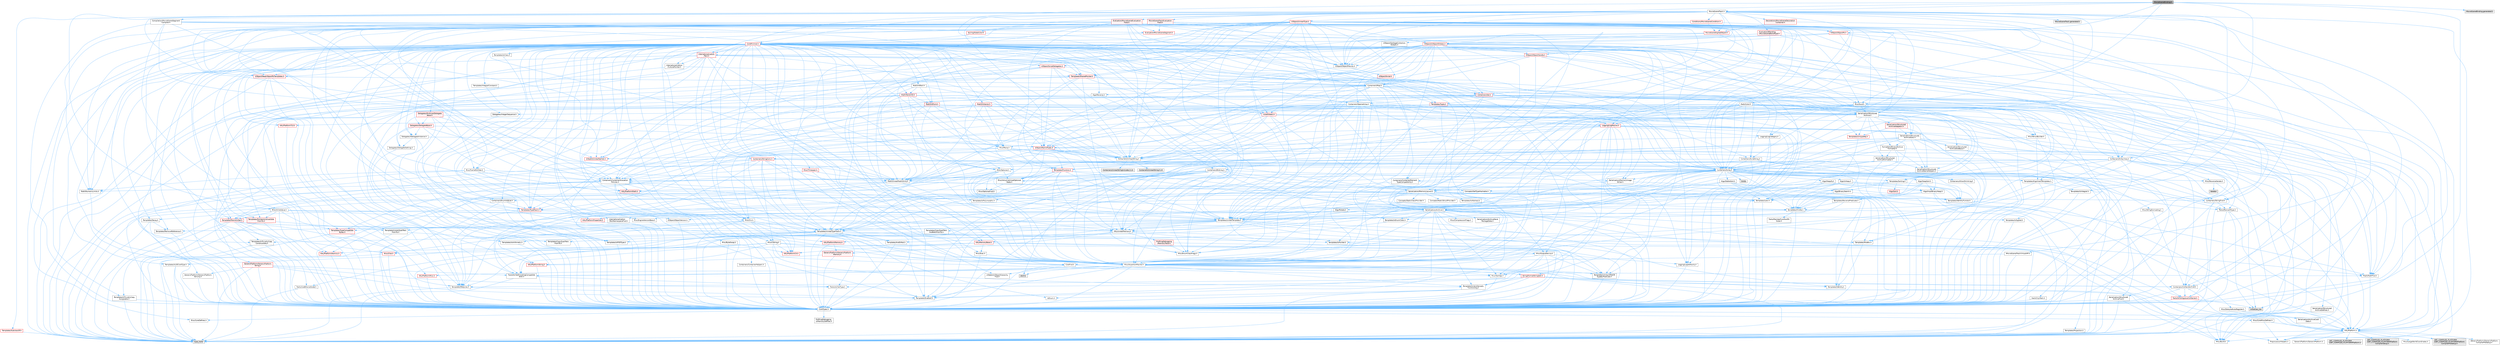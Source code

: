 digraph "MovieSceneBinding.h"
{
 // INTERACTIVE_SVG=YES
 // LATEX_PDF_SIZE
  bgcolor="transparent";
  edge [fontname=Helvetica,fontsize=10,labelfontname=Helvetica,labelfontsize=10];
  node [fontname=Helvetica,fontsize=10,shape=box,height=0.2,width=0.4];
  Node1 [id="Node000001",label="MovieSceneBinding.h",height=0.2,width=0.4,color="gray40", fillcolor="grey60", style="filled", fontcolor="black",tooltip=" "];
  Node1 -> Node2 [id="edge1_Node000001_Node000002",color="steelblue1",style="solid",tooltip=" "];
  Node2 [id="Node000002",label="Containers/Array.h",height=0.2,width=0.4,color="grey40", fillcolor="white", style="filled",URL="$df/dd0/Array_8h.html",tooltip=" "];
  Node2 -> Node3 [id="edge2_Node000002_Node000003",color="steelblue1",style="solid",tooltip=" "];
  Node3 [id="Node000003",label="CoreTypes.h",height=0.2,width=0.4,color="grey40", fillcolor="white", style="filled",URL="$dc/dec/CoreTypes_8h.html",tooltip=" "];
  Node3 -> Node4 [id="edge3_Node000003_Node000004",color="steelblue1",style="solid",tooltip=" "];
  Node4 [id="Node000004",label="HAL/Platform.h",height=0.2,width=0.4,color="grey40", fillcolor="white", style="filled",URL="$d9/dd0/Platform_8h.html",tooltip=" "];
  Node4 -> Node5 [id="edge4_Node000004_Node000005",color="steelblue1",style="solid",tooltip=" "];
  Node5 [id="Node000005",label="Misc/Build.h",height=0.2,width=0.4,color="grey40", fillcolor="white", style="filled",URL="$d3/dbb/Build_8h.html",tooltip=" "];
  Node4 -> Node6 [id="edge5_Node000004_Node000006",color="steelblue1",style="solid",tooltip=" "];
  Node6 [id="Node000006",label="Misc/LargeWorldCoordinates.h",height=0.2,width=0.4,color="grey40", fillcolor="white", style="filled",URL="$d2/dcb/LargeWorldCoordinates_8h.html",tooltip=" "];
  Node4 -> Node7 [id="edge6_Node000004_Node000007",color="steelblue1",style="solid",tooltip=" "];
  Node7 [id="Node000007",label="type_traits",height=0.2,width=0.4,color="grey60", fillcolor="#E0E0E0", style="filled",tooltip=" "];
  Node4 -> Node8 [id="edge7_Node000004_Node000008",color="steelblue1",style="solid",tooltip=" "];
  Node8 [id="Node000008",label="PreprocessorHelpers.h",height=0.2,width=0.4,color="grey40", fillcolor="white", style="filled",URL="$db/ddb/PreprocessorHelpers_8h.html",tooltip=" "];
  Node4 -> Node9 [id="edge8_Node000004_Node000009",color="steelblue1",style="solid",tooltip=" "];
  Node9 [id="Node000009",label="UBT_COMPILED_PLATFORM\l/UBT_COMPILED_PLATFORMPlatform\lCompilerPreSetup.h",height=0.2,width=0.4,color="grey60", fillcolor="#E0E0E0", style="filled",tooltip=" "];
  Node4 -> Node10 [id="edge9_Node000004_Node000010",color="steelblue1",style="solid",tooltip=" "];
  Node10 [id="Node000010",label="GenericPlatform/GenericPlatform\lCompilerPreSetup.h",height=0.2,width=0.4,color="grey40", fillcolor="white", style="filled",URL="$d9/dc8/GenericPlatformCompilerPreSetup_8h.html",tooltip=" "];
  Node4 -> Node11 [id="edge10_Node000004_Node000011",color="steelblue1",style="solid",tooltip=" "];
  Node11 [id="Node000011",label="GenericPlatform/GenericPlatform.h",height=0.2,width=0.4,color="grey40", fillcolor="white", style="filled",URL="$d6/d84/GenericPlatform_8h.html",tooltip=" "];
  Node4 -> Node12 [id="edge11_Node000004_Node000012",color="steelblue1",style="solid",tooltip=" "];
  Node12 [id="Node000012",label="UBT_COMPILED_PLATFORM\l/UBT_COMPILED_PLATFORMPlatform.h",height=0.2,width=0.4,color="grey60", fillcolor="#E0E0E0", style="filled",tooltip=" "];
  Node4 -> Node13 [id="edge12_Node000004_Node000013",color="steelblue1",style="solid",tooltip=" "];
  Node13 [id="Node000013",label="UBT_COMPILED_PLATFORM\l/UBT_COMPILED_PLATFORMPlatform\lCompilerSetup.h",height=0.2,width=0.4,color="grey60", fillcolor="#E0E0E0", style="filled",tooltip=" "];
  Node3 -> Node14 [id="edge13_Node000003_Node000014",color="steelblue1",style="solid",tooltip=" "];
  Node14 [id="Node000014",label="ProfilingDebugging\l/UMemoryDefines.h",height=0.2,width=0.4,color="grey40", fillcolor="white", style="filled",URL="$d2/da2/UMemoryDefines_8h.html",tooltip=" "];
  Node3 -> Node15 [id="edge14_Node000003_Node000015",color="steelblue1",style="solid",tooltip=" "];
  Node15 [id="Node000015",label="Misc/CoreMiscDefines.h",height=0.2,width=0.4,color="grey40", fillcolor="white", style="filled",URL="$da/d38/CoreMiscDefines_8h.html",tooltip=" "];
  Node15 -> Node4 [id="edge15_Node000015_Node000004",color="steelblue1",style="solid",tooltip=" "];
  Node15 -> Node8 [id="edge16_Node000015_Node000008",color="steelblue1",style="solid",tooltip=" "];
  Node3 -> Node16 [id="edge17_Node000003_Node000016",color="steelblue1",style="solid",tooltip=" "];
  Node16 [id="Node000016",label="Misc/CoreDefines.h",height=0.2,width=0.4,color="grey40", fillcolor="white", style="filled",URL="$d3/dd2/CoreDefines_8h.html",tooltip=" "];
  Node2 -> Node17 [id="edge18_Node000002_Node000017",color="steelblue1",style="solid",tooltip=" "];
  Node17 [id="Node000017",label="Misc/AssertionMacros.h",height=0.2,width=0.4,color="grey40", fillcolor="white", style="filled",URL="$d0/dfa/AssertionMacros_8h.html",tooltip=" "];
  Node17 -> Node3 [id="edge19_Node000017_Node000003",color="steelblue1",style="solid",tooltip=" "];
  Node17 -> Node4 [id="edge20_Node000017_Node000004",color="steelblue1",style="solid",tooltip=" "];
  Node17 -> Node18 [id="edge21_Node000017_Node000018",color="steelblue1",style="solid",tooltip=" "];
  Node18 [id="Node000018",label="HAL/PlatformMisc.h",height=0.2,width=0.4,color="red", fillcolor="#FFF0F0", style="filled",URL="$d0/df5/PlatformMisc_8h.html",tooltip=" "];
  Node18 -> Node3 [id="edge22_Node000018_Node000003",color="steelblue1",style="solid",tooltip=" "];
  Node17 -> Node8 [id="edge23_Node000017_Node000008",color="steelblue1",style="solid",tooltip=" "];
  Node17 -> Node54 [id="edge24_Node000017_Node000054",color="steelblue1",style="solid",tooltip=" "];
  Node54 [id="Node000054",label="Templates/EnableIf.h",height=0.2,width=0.4,color="grey40", fillcolor="white", style="filled",URL="$d7/d60/EnableIf_8h.html",tooltip=" "];
  Node54 -> Node3 [id="edge25_Node000054_Node000003",color="steelblue1",style="solid",tooltip=" "];
  Node17 -> Node55 [id="edge26_Node000017_Node000055",color="steelblue1",style="solid",tooltip=" "];
  Node55 [id="Node000055",label="Templates/IsArrayOrRefOf\lTypeByPredicate.h",height=0.2,width=0.4,color="grey40", fillcolor="white", style="filled",URL="$d6/da1/IsArrayOrRefOfTypeByPredicate_8h.html",tooltip=" "];
  Node55 -> Node3 [id="edge27_Node000055_Node000003",color="steelblue1",style="solid",tooltip=" "];
  Node17 -> Node56 [id="edge28_Node000017_Node000056",color="steelblue1",style="solid",tooltip=" "];
  Node56 [id="Node000056",label="Templates/IsValidVariadic\lFunctionArg.h",height=0.2,width=0.4,color="grey40", fillcolor="white", style="filled",URL="$d0/dc8/IsValidVariadicFunctionArg_8h.html",tooltip=" "];
  Node56 -> Node3 [id="edge29_Node000056_Node000003",color="steelblue1",style="solid",tooltip=" "];
  Node56 -> Node57 [id="edge30_Node000056_Node000057",color="steelblue1",style="solid",tooltip=" "];
  Node57 [id="Node000057",label="IsEnum.h",height=0.2,width=0.4,color="grey40", fillcolor="white", style="filled",URL="$d4/de5/IsEnum_8h.html",tooltip=" "];
  Node56 -> Node7 [id="edge31_Node000056_Node000007",color="steelblue1",style="solid",tooltip=" "];
  Node17 -> Node58 [id="edge32_Node000017_Node000058",color="steelblue1",style="solid",tooltip=" "];
  Node58 [id="Node000058",label="Traits/IsCharEncodingCompatible\lWith.h",height=0.2,width=0.4,color="grey40", fillcolor="white", style="filled",URL="$df/dd1/IsCharEncodingCompatibleWith_8h.html",tooltip=" "];
  Node58 -> Node7 [id="edge33_Node000058_Node000007",color="steelblue1",style="solid",tooltip=" "];
  Node58 -> Node59 [id="edge34_Node000058_Node000059",color="steelblue1",style="solid",tooltip=" "];
  Node59 [id="Node000059",label="Traits/IsCharType.h",height=0.2,width=0.4,color="grey40", fillcolor="white", style="filled",URL="$db/d51/IsCharType_8h.html",tooltip=" "];
  Node59 -> Node3 [id="edge35_Node000059_Node000003",color="steelblue1",style="solid",tooltip=" "];
  Node17 -> Node60 [id="edge36_Node000017_Node000060",color="steelblue1",style="solid",tooltip=" "];
  Node60 [id="Node000060",label="Misc/VarArgs.h",height=0.2,width=0.4,color="grey40", fillcolor="white", style="filled",URL="$d5/d6f/VarArgs_8h.html",tooltip=" "];
  Node60 -> Node3 [id="edge37_Node000060_Node000003",color="steelblue1",style="solid",tooltip=" "];
  Node17 -> Node61 [id="edge38_Node000017_Node000061",color="steelblue1",style="solid",tooltip=" "];
  Node61 [id="Node000061",label="String/FormatStringSan.h",height=0.2,width=0.4,color="red", fillcolor="#FFF0F0", style="filled",URL="$d3/d8b/FormatStringSan_8h.html",tooltip=" "];
  Node61 -> Node7 [id="edge39_Node000061_Node000007",color="steelblue1",style="solid",tooltip=" "];
  Node61 -> Node3 [id="edge40_Node000061_Node000003",color="steelblue1",style="solid",tooltip=" "];
  Node61 -> Node62 [id="edge41_Node000061_Node000062",color="steelblue1",style="solid",tooltip=" "];
  Node62 [id="Node000062",label="Templates/Requires.h",height=0.2,width=0.4,color="grey40", fillcolor="white", style="filled",URL="$dc/d96/Requires_8h.html",tooltip=" "];
  Node62 -> Node54 [id="edge42_Node000062_Node000054",color="steelblue1",style="solid",tooltip=" "];
  Node62 -> Node7 [id="edge43_Node000062_Node000007",color="steelblue1",style="solid",tooltip=" "];
  Node61 -> Node63 [id="edge44_Node000061_Node000063",color="steelblue1",style="solid",tooltip=" "];
  Node63 [id="Node000063",label="Templates/Identity.h",height=0.2,width=0.4,color="grey40", fillcolor="white", style="filled",URL="$d0/dd5/Identity_8h.html",tooltip=" "];
  Node61 -> Node56 [id="edge45_Node000061_Node000056",color="steelblue1",style="solid",tooltip=" "];
  Node61 -> Node59 [id="edge46_Node000061_Node000059",color="steelblue1",style="solid",tooltip=" "];
  Node61 -> Node26 [id="edge47_Node000061_Node000026",color="steelblue1",style="solid",tooltip=" "];
  Node26 [id="Node000026",label="Containers/ContainersFwd.h",height=0.2,width=0.4,color="grey40", fillcolor="white", style="filled",URL="$d4/d0a/ContainersFwd_8h.html",tooltip=" "];
  Node26 -> Node4 [id="edge48_Node000026_Node000004",color="steelblue1",style="solid",tooltip=" "];
  Node26 -> Node3 [id="edge49_Node000026_Node000003",color="steelblue1",style="solid",tooltip=" "];
  Node26 -> Node23 [id="edge50_Node000026_Node000023",color="steelblue1",style="solid",tooltip=" "];
  Node23 [id="Node000023",label="Traits/IsContiguousContainer.h",height=0.2,width=0.4,color="red", fillcolor="#FFF0F0", style="filled",URL="$d5/d3c/IsContiguousContainer_8h.html",tooltip=" "];
  Node23 -> Node3 [id="edge51_Node000023_Node000003",color="steelblue1",style="solid",tooltip=" "];
  Node23 -> Node22 [id="edge52_Node000023_Node000022",color="steelblue1",style="solid",tooltip=" "];
  Node22 [id="Node000022",label="initializer_list",height=0.2,width=0.4,color="grey60", fillcolor="#E0E0E0", style="filled",tooltip=" "];
  Node17 -> Node67 [id="edge53_Node000017_Node000067",color="steelblue1",style="solid",tooltip=" "];
  Node67 [id="Node000067",label="atomic",height=0.2,width=0.4,color="grey60", fillcolor="#E0E0E0", style="filled",tooltip=" "];
  Node2 -> Node68 [id="edge54_Node000002_Node000068",color="steelblue1",style="solid",tooltip=" "];
  Node68 [id="Node000068",label="Misc/IntrusiveUnsetOptional\lState.h",height=0.2,width=0.4,color="grey40", fillcolor="white", style="filled",URL="$d2/d0a/IntrusiveUnsetOptionalState_8h.html",tooltip=" "];
  Node68 -> Node69 [id="edge55_Node000068_Node000069",color="steelblue1",style="solid",tooltip=" "];
  Node69 [id="Node000069",label="Misc/OptionalFwd.h",height=0.2,width=0.4,color="grey40", fillcolor="white", style="filled",URL="$dc/d50/OptionalFwd_8h.html",tooltip=" "];
  Node2 -> Node70 [id="edge56_Node000002_Node000070",color="steelblue1",style="solid",tooltip=" "];
  Node70 [id="Node000070",label="Misc/ReverseIterate.h",height=0.2,width=0.4,color="grey40", fillcolor="white", style="filled",URL="$db/de3/ReverseIterate_8h.html",tooltip=" "];
  Node70 -> Node4 [id="edge57_Node000070_Node000004",color="steelblue1",style="solid",tooltip=" "];
  Node70 -> Node71 [id="edge58_Node000070_Node000071",color="steelblue1",style="solid",tooltip=" "];
  Node71 [id="Node000071",label="iterator",height=0.2,width=0.4,color="grey60", fillcolor="#E0E0E0", style="filled",tooltip=" "];
  Node2 -> Node72 [id="edge59_Node000002_Node000072",color="steelblue1",style="solid",tooltip=" "];
  Node72 [id="Node000072",label="HAL/UnrealMemory.h",height=0.2,width=0.4,color="grey40", fillcolor="white", style="filled",URL="$d9/d96/UnrealMemory_8h.html",tooltip=" "];
  Node72 -> Node3 [id="edge60_Node000072_Node000003",color="steelblue1",style="solid",tooltip=" "];
  Node72 -> Node73 [id="edge61_Node000072_Node000073",color="steelblue1",style="solid",tooltip=" "];
  Node73 [id="Node000073",label="GenericPlatform/GenericPlatform\lMemory.h",height=0.2,width=0.4,color="red", fillcolor="#FFF0F0", style="filled",URL="$dd/d22/GenericPlatformMemory_8h.html",tooltip=" "];
  Node73 -> Node25 [id="edge62_Node000073_Node000025",color="steelblue1",style="solid",tooltip=" "];
  Node25 [id="Node000025",label="CoreFwd.h",height=0.2,width=0.4,color="grey40", fillcolor="white", style="filled",URL="$d1/d1e/CoreFwd_8h.html",tooltip=" "];
  Node25 -> Node3 [id="edge63_Node000025_Node000003",color="steelblue1",style="solid",tooltip=" "];
  Node25 -> Node26 [id="edge64_Node000025_Node000026",color="steelblue1",style="solid",tooltip=" "];
  Node25 -> Node27 [id="edge65_Node000025_Node000027",color="steelblue1",style="solid",tooltip=" "];
  Node27 [id="Node000027",label="Math/MathFwd.h",height=0.2,width=0.4,color="grey40", fillcolor="white", style="filled",URL="$d2/d10/MathFwd_8h.html",tooltip=" "];
  Node27 -> Node4 [id="edge66_Node000027_Node000004",color="steelblue1",style="solid",tooltip=" "];
  Node25 -> Node28 [id="edge67_Node000025_Node000028",color="steelblue1",style="solid",tooltip=" "];
  Node28 [id="Node000028",label="UObject/UObjectHierarchy\lFwd.h",height=0.2,width=0.4,color="grey40", fillcolor="white", style="filled",URL="$d3/d13/UObjectHierarchyFwd_8h.html",tooltip=" "];
  Node73 -> Node3 [id="edge68_Node000073_Node000003",color="steelblue1",style="solid",tooltip=" "];
  Node73 -> Node74 [id="edge69_Node000073_Node000074",color="steelblue1",style="solid",tooltip=" "];
  Node74 [id="Node000074",label="HAL/PlatformString.h",height=0.2,width=0.4,color="red", fillcolor="#FFF0F0", style="filled",URL="$db/db5/PlatformString_8h.html",tooltip=" "];
  Node74 -> Node3 [id="edge70_Node000074_Node000003",color="steelblue1",style="solid",tooltip=" "];
  Node72 -> Node76 [id="edge71_Node000072_Node000076",color="steelblue1",style="solid",tooltip=" "];
  Node76 [id="Node000076",label="HAL/MemoryBase.h",height=0.2,width=0.4,color="red", fillcolor="#FFF0F0", style="filled",URL="$d6/d9f/MemoryBase_8h.html",tooltip=" "];
  Node76 -> Node3 [id="edge72_Node000076_Node000003",color="steelblue1",style="solid",tooltip=" "];
  Node76 -> Node47 [id="edge73_Node000076_Node000047",color="steelblue1",style="solid",tooltip=" "];
  Node47 [id="Node000047",label="HAL/PlatformAtomics.h",height=0.2,width=0.4,color="red", fillcolor="#FFF0F0", style="filled",URL="$d3/d36/PlatformAtomics_8h.html",tooltip=" "];
  Node47 -> Node3 [id="edge74_Node000047_Node000003",color="steelblue1",style="solid",tooltip=" "];
  Node76 -> Node30 [id="edge75_Node000076_Node000030",color="steelblue1",style="solid",tooltip=" "];
  Node30 [id="Node000030",label="HAL/PlatformCrt.h",height=0.2,width=0.4,color="red", fillcolor="#FFF0F0", style="filled",URL="$d8/d75/PlatformCrt_8h.html",tooltip=" "];
  Node76 -> Node77 [id="edge76_Node000076_Node000077",color="steelblue1",style="solid",tooltip=" "];
  Node77 [id="Node000077",label="Misc/Exec.h",height=0.2,width=0.4,color="grey40", fillcolor="white", style="filled",URL="$de/ddb/Exec_8h.html",tooltip=" "];
  Node77 -> Node3 [id="edge77_Node000077_Node000003",color="steelblue1",style="solid",tooltip=" "];
  Node77 -> Node17 [id="edge78_Node000077_Node000017",color="steelblue1",style="solid",tooltip=" "];
  Node76 -> Node78 [id="edge79_Node000076_Node000078",color="steelblue1",style="solid",tooltip=" "];
  Node78 [id="Node000078",label="Misc/OutputDevice.h",height=0.2,width=0.4,color="grey40", fillcolor="white", style="filled",URL="$d7/d32/OutputDevice_8h.html",tooltip=" "];
  Node78 -> Node25 [id="edge80_Node000078_Node000025",color="steelblue1",style="solid",tooltip=" "];
  Node78 -> Node3 [id="edge81_Node000078_Node000003",color="steelblue1",style="solid",tooltip=" "];
  Node78 -> Node79 [id="edge82_Node000078_Node000079",color="steelblue1",style="solid",tooltip=" "];
  Node79 [id="Node000079",label="Logging/LogVerbosity.h",height=0.2,width=0.4,color="grey40", fillcolor="white", style="filled",URL="$d2/d8f/LogVerbosity_8h.html",tooltip=" "];
  Node79 -> Node3 [id="edge83_Node000079_Node000003",color="steelblue1",style="solid",tooltip=" "];
  Node78 -> Node60 [id="edge84_Node000078_Node000060",color="steelblue1",style="solid",tooltip=" "];
  Node78 -> Node55 [id="edge85_Node000078_Node000055",color="steelblue1",style="solid",tooltip=" "];
  Node78 -> Node56 [id="edge86_Node000078_Node000056",color="steelblue1",style="solid",tooltip=" "];
  Node78 -> Node58 [id="edge87_Node000078_Node000058",color="steelblue1",style="solid",tooltip=" "];
  Node72 -> Node89 [id="edge88_Node000072_Node000089",color="steelblue1",style="solid",tooltip=" "];
  Node89 [id="Node000089",label="HAL/PlatformMemory.h",height=0.2,width=0.4,color="red", fillcolor="#FFF0F0", style="filled",URL="$de/d68/PlatformMemory_8h.html",tooltip=" "];
  Node89 -> Node3 [id="edge89_Node000089_Node000003",color="steelblue1",style="solid",tooltip=" "];
  Node89 -> Node73 [id="edge90_Node000089_Node000073",color="steelblue1",style="solid",tooltip=" "];
  Node72 -> Node91 [id="edge91_Node000072_Node000091",color="steelblue1",style="solid",tooltip=" "];
  Node91 [id="Node000091",label="ProfilingDebugging\l/MemoryTrace.h",height=0.2,width=0.4,color="red", fillcolor="#FFF0F0", style="filled",URL="$da/dd7/MemoryTrace_8h.html",tooltip=" "];
  Node91 -> Node4 [id="edge92_Node000091_Node000004",color="steelblue1",style="solid",tooltip=" "];
  Node91 -> Node42 [id="edge93_Node000091_Node000042",color="steelblue1",style="solid",tooltip=" "];
  Node42 [id="Node000042",label="Misc/EnumClassFlags.h",height=0.2,width=0.4,color="grey40", fillcolor="white", style="filled",URL="$d8/de7/EnumClassFlags_8h.html",tooltip=" "];
  Node72 -> Node92 [id="edge94_Node000072_Node000092",color="steelblue1",style="solid",tooltip=" "];
  Node92 [id="Node000092",label="Templates/IsPointer.h",height=0.2,width=0.4,color="grey40", fillcolor="white", style="filled",URL="$d7/d05/IsPointer_8h.html",tooltip=" "];
  Node92 -> Node3 [id="edge95_Node000092_Node000003",color="steelblue1",style="solid",tooltip=" "];
  Node2 -> Node93 [id="edge96_Node000002_Node000093",color="steelblue1",style="solid",tooltip=" "];
  Node93 [id="Node000093",label="Templates/UnrealTypeTraits.h",height=0.2,width=0.4,color="grey40", fillcolor="white", style="filled",URL="$d2/d2d/UnrealTypeTraits_8h.html",tooltip=" "];
  Node93 -> Node3 [id="edge97_Node000093_Node000003",color="steelblue1",style="solid",tooltip=" "];
  Node93 -> Node92 [id="edge98_Node000093_Node000092",color="steelblue1",style="solid",tooltip=" "];
  Node93 -> Node17 [id="edge99_Node000093_Node000017",color="steelblue1",style="solid",tooltip=" "];
  Node93 -> Node85 [id="edge100_Node000093_Node000085",color="steelblue1",style="solid",tooltip=" "];
  Node85 [id="Node000085",label="Templates/AndOrNot.h",height=0.2,width=0.4,color="grey40", fillcolor="white", style="filled",URL="$db/d0a/AndOrNot_8h.html",tooltip=" "];
  Node85 -> Node3 [id="edge101_Node000085_Node000003",color="steelblue1",style="solid",tooltip=" "];
  Node93 -> Node54 [id="edge102_Node000093_Node000054",color="steelblue1",style="solid",tooltip=" "];
  Node93 -> Node94 [id="edge103_Node000093_Node000094",color="steelblue1",style="solid",tooltip=" "];
  Node94 [id="Node000094",label="Templates/IsArithmetic.h",height=0.2,width=0.4,color="grey40", fillcolor="white", style="filled",URL="$d2/d5d/IsArithmetic_8h.html",tooltip=" "];
  Node94 -> Node3 [id="edge104_Node000094_Node000003",color="steelblue1",style="solid",tooltip=" "];
  Node93 -> Node57 [id="edge105_Node000093_Node000057",color="steelblue1",style="solid",tooltip=" "];
  Node93 -> Node95 [id="edge106_Node000093_Node000095",color="steelblue1",style="solid",tooltip=" "];
  Node95 [id="Node000095",label="Templates/Models.h",height=0.2,width=0.4,color="grey40", fillcolor="white", style="filled",URL="$d3/d0c/Models_8h.html",tooltip=" "];
  Node95 -> Node63 [id="edge107_Node000095_Node000063",color="steelblue1",style="solid",tooltip=" "];
  Node93 -> Node96 [id="edge108_Node000093_Node000096",color="steelblue1",style="solid",tooltip=" "];
  Node96 [id="Node000096",label="Templates/IsPODType.h",height=0.2,width=0.4,color="grey40", fillcolor="white", style="filled",URL="$d7/db1/IsPODType_8h.html",tooltip=" "];
  Node96 -> Node3 [id="edge109_Node000096_Node000003",color="steelblue1",style="solid",tooltip=" "];
  Node93 -> Node97 [id="edge110_Node000093_Node000097",color="steelblue1",style="solid",tooltip=" "];
  Node97 [id="Node000097",label="Templates/IsUECoreType.h",height=0.2,width=0.4,color="grey40", fillcolor="white", style="filled",URL="$d1/db8/IsUECoreType_8h.html",tooltip=" "];
  Node97 -> Node3 [id="edge111_Node000097_Node000003",color="steelblue1",style="solid",tooltip=" "];
  Node97 -> Node7 [id="edge112_Node000097_Node000007",color="steelblue1",style="solid",tooltip=" "];
  Node93 -> Node86 [id="edge113_Node000093_Node000086",color="steelblue1",style="solid",tooltip=" "];
  Node86 [id="Node000086",label="Templates/IsTriviallyCopy\lConstructible.h",height=0.2,width=0.4,color="grey40", fillcolor="white", style="filled",URL="$d3/d78/IsTriviallyCopyConstructible_8h.html",tooltip=" "];
  Node86 -> Node3 [id="edge114_Node000086_Node000003",color="steelblue1",style="solid",tooltip=" "];
  Node86 -> Node7 [id="edge115_Node000086_Node000007",color="steelblue1",style="solid",tooltip=" "];
  Node2 -> Node98 [id="edge116_Node000002_Node000098",color="steelblue1",style="solid",tooltip=" "];
  Node98 [id="Node000098",label="Templates/UnrealTemplate.h",height=0.2,width=0.4,color="grey40", fillcolor="white", style="filled",URL="$d4/d24/UnrealTemplate_8h.html",tooltip=" "];
  Node98 -> Node3 [id="edge117_Node000098_Node000003",color="steelblue1",style="solid",tooltip=" "];
  Node98 -> Node92 [id="edge118_Node000098_Node000092",color="steelblue1",style="solid",tooltip=" "];
  Node98 -> Node72 [id="edge119_Node000098_Node000072",color="steelblue1",style="solid",tooltip=" "];
  Node98 -> Node99 [id="edge120_Node000098_Node000099",color="steelblue1",style="solid",tooltip=" "];
  Node99 [id="Node000099",label="Templates/CopyQualifiers\lAndRefsFromTo.h",height=0.2,width=0.4,color="grey40", fillcolor="white", style="filled",URL="$d3/db3/CopyQualifiersAndRefsFromTo_8h.html",tooltip=" "];
  Node99 -> Node100 [id="edge121_Node000099_Node000100",color="steelblue1",style="solid",tooltip=" "];
  Node100 [id="Node000100",label="Templates/CopyQualifiers\lFromTo.h",height=0.2,width=0.4,color="grey40", fillcolor="white", style="filled",URL="$d5/db4/CopyQualifiersFromTo_8h.html",tooltip=" "];
  Node98 -> Node93 [id="edge122_Node000098_Node000093",color="steelblue1",style="solid",tooltip=" "];
  Node98 -> Node101 [id="edge123_Node000098_Node000101",color="steelblue1",style="solid",tooltip=" "];
  Node101 [id="Node000101",label="Templates/RemoveReference.h",height=0.2,width=0.4,color="grey40", fillcolor="white", style="filled",URL="$da/dbe/RemoveReference_8h.html",tooltip=" "];
  Node101 -> Node3 [id="edge124_Node000101_Node000003",color="steelblue1",style="solid",tooltip=" "];
  Node98 -> Node62 [id="edge125_Node000098_Node000062",color="steelblue1",style="solid",tooltip=" "];
  Node98 -> Node102 [id="edge126_Node000098_Node000102",color="steelblue1",style="solid",tooltip=" "];
  Node102 [id="Node000102",label="Templates/TypeCompatible\lBytes.h",height=0.2,width=0.4,color="red", fillcolor="#FFF0F0", style="filled",URL="$df/d0a/TypeCompatibleBytes_8h.html",tooltip=" "];
  Node102 -> Node3 [id="edge127_Node000102_Node000003",color="steelblue1",style="solid",tooltip=" "];
  Node102 -> Node7 [id="edge128_Node000102_Node000007",color="steelblue1",style="solid",tooltip=" "];
  Node98 -> Node63 [id="edge129_Node000098_Node000063",color="steelblue1",style="solid",tooltip=" "];
  Node98 -> Node23 [id="edge130_Node000098_Node000023",color="steelblue1",style="solid",tooltip=" "];
  Node98 -> Node103 [id="edge131_Node000098_Node000103",color="steelblue1",style="solid",tooltip=" "];
  Node103 [id="Node000103",label="Traits/UseBitwiseSwap.h",height=0.2,width=0.4,color="grey40", fillcolor="white", style="filled",URL="$db/df3/UseBitwiseSwap_8h.html",tooltip=" "];
  Node103 -> Node3 [id="edge132_Node000103_Node000003",color="steelblue1",style="solid",tooltip=" "];
  Node103 -> Node7 [id="edge133_Node000103_Node000007",color="steelblue1",style="solid",tooltip=" "];
  Node98 -> Node7 [id="edge134_Node000098_Node000007",color="steelblue1",style="solid",tooltip=" "];
  Node2 -> Node104 [id="edge135_Node000002_Node000104",color="steelblue1",style="solid",tooltip=" "];
  Node104 [id="Node000104",label="Containers/AllowShrinking.h",height=0.2,width=0.4,color="grey40", fillcolor="white", style="filled",URL="$d7/d1a/AllowShrinking_8h.html",tooltip=" "];
  Node104 -> Node3 [id="edge136_Node000104_Node000003",color="steelblue1",style="solid",tooltip=" "];
  Node2 -> Node105 [id="edge137_Node000002_Node000105",color="steelblue1",style="solid",tooltip=" "];
  Node105 [id="Node000105",label="Containers/ContainerAllocation\lPolicies.h",height=0.2,width=0.4,color="grey40", fillcolor="white", style="filled",URL="$d7/dff/ContainerAllocationPolicies_8h.html",tooltip=" "];
  Node105 -> Node3 [id="edge138_Node000105_Node000003",color="steelblue1",style="solid",tooltip=" "];
  Node105 -> Node106 [id="edge139_Node000105_Node000106",color="steelblue1",style="solid",tooltip=" "];
  Node106 [id="Node000106",label="Containers/ContainerHelpers.h",height=0.2,width=0.4,color="grey40", fillcolor="white", style="filled",URL="$d7/d33/ContainerHelpers_8h.html",tooltip=" "];
  Node106 -> Node3 [id="edge140_Node000106_Node000003",color="steelblue1",style="solid",tooltip=" "];
  Node105 -> Node105 [id="edge141_Node000105_Node000105",color="steelblue1",style="solid",tooltip=" "];
  Node105 -> Node107 [id="edge142_Node000105_Node000107",color="steelblue1",style="solid",tooltip=" "];
  Node107 [id="Node000107",label="HAL/PlatformMath.h",height=0.2,width=0.4,color="red", fillcolor="#FFF0F0", style="filled",URL="$dc/d53/PlatformMath_8h.html",tooltip=" "];
  Node107 -> Node3 [id="edge143_Node000107_Node000003",color="steelblue1",style="solid",tooltip=" "];
  Node105 -> Node72 [id="edge144_Node000105_Node000072",color="steelblue1",style="solid",tooltip=" "];
  Node105 -> Node40 [id="edge145_Node000105_Node000040",color="steelblue1",style="solid",tooltip=" "];
  Node40 [id="Node000040",label="Math/NumericLimits.h",height=0.2,width=0.4,color="grey40", fillcolor="white", style="filled",URL="$df/d1b/NumericLimits_8h.html",tooltip=" "];
  Node40 -> Node3 [id="edge146_Node000040_Node000003",color="steelblue1",style="solid",tooltip=" "];
  Node105 -> Node17 [id="edge147_Node000105_Node000017",color="steelblue1",style="solid",tooltip=" "];
  Node105 -> Node115 [id="edge148_Node000105_Node000115",color="steelblue1",style="solid",tooltip=" "];
  Node115 [id="Node000115",label="Templates/IsPolymorphic.h",height=0.2,width=0.4,color="grey40", fillcolor="white", style="filled",URL="$dc/d20/IsPolymorphic_8h.html",tooltip=" "];
  Node105 -> Node116 [id="edge149_Node000105_Node000116",color="steelblue1",style="solid",tooltip=" "];
  Node116 [id="Node000116",label="Templates/MemoryOps.h",height=0.2,width=0.4,color="red", fillcolor="#FFF0F0", style="filled",URL="$db/dea/MemoryOps_8h.html",tooltip=" "];
  Node116 -> Node3 [id="edge150_Node000116_Node000003",color="steelblue1",style="solid",tooltip=" "];
  Node116 -> Node72 [id="edge151_Node000116_Node000072",color="steelblue1",style="solid",tooltip=" "];
  Node116 -> Node87 [id="edge152_Node000116_Node000087",color="steelblue1",style="solid",tooltip=" "];
  Node87 [id="Node000087",label="Templates/IsTriviallyCopy\lAssignable.h",height=0.2,width=0.4,color="grey40", fillcolor="white", style="filled",URL="$d2/df2/IsTriviallyCopyAssignable_8h.html",tooltip=" "];
  Node87 -> Node3 [id="edge153_Node000087_Node000003",color="steelblue1",style="solid",tooltip=" "];
  Node87 -> Node7 [id="edge154_Node000087_Node000007",color="steelblue1",style="solid",tooltip=" "];
  Node116 -> Node86 [id="edge155_Node000116_Node000086",color="steelblue1",style="solid",tooltip=" "];
  Node116 -> Node62 [id="edge156_Node000116_Node000062",color="steelblue1",style="solid",tooltip=" "];
  Node116 -> Node93 [id="edge157_Node000116_Node000093",color="steelblue1",style="solid",tooltip=" "];
  Node116 -> Node103 [id="edge158_Node000116_Node000103",color="steelblue1",style="solid",tooltip=" "];
  Node116 -> Node7 [id="edge159_Node000116_Node000007",color="steelblue1",style="solid",tooltip=" "];
  Node105 -> Node102 [id="edge160_Node000105_Node000102",color="steelblue1",style="solid",tooltip=" "];
  Node105 -> Node7 [id="edge161_Node000105_Node000007",color="steelblue1",style="solid",tooltip=" "];
  Node2 -> Node117 [id="edge162_Node000002_Node000117",color="steelblue1",style="solid",tooltip=" "];
  Node117 [id="Node000117",label="Containers/ContainerElement\lTypeCompatibility.h",height=0.2,width=0.4,color="grey40", fillcolor="white", style="filled",URL="$df/ddf/ContainerElementTypeCompatibility_8h.html",tooltip=" "];
  Node117 -> Node3 [id="edge163_Node000117_Node000003",color="steelblue1",style="solid",tooltip=" "];
  Node117 -> Node93 [id="edge164_Node000117_Node000093",color="steelblue1",style="solid",tooltip=" "];
  Node2 -> Node118 [id="edge165_Node000002_Node000118",color="steelblue1",style="solid",tooltip=" "];
  Node118 [id="Node000118",label="Serialization/Archive.h",height=0.2,width=0.4,color="grey40", fillcolor="white", style="filled",URL="$d7/d3b/Archive_8h.html",tooltip=" "];
  Node118 -> Node25 [id="edge166_Node000118_Node000025",color="steelblue1",style="solid",tooltip=" "];
  Node118 -> Node3 [id="edge167_Node000118_Node000003",color="steelblue1",style="solid",tooltip=" "];
  Node118 -> Node119 [id="edge168_Node000118_Node000119",color="steelblue1",style="solid",tooltip=" "];
  Node119 [id="Node000119",label="HAL/PlatformProperties.h",height=0.2,width=0.4,color="red", fillcolor="#FFF0F0", style="filled",URL="$d9/db0/PlatformProperties_8h.html",tooltip=" "];
  Node119 -> Node3 [id="edge169_Node000119_Node000003",color="steelblue1",style="solid",tooltip=" "];
  Node118 -> Node122 [id="edge170_Node000118_Node000122",color="steelblue1",style="solid",tooltip=" "];
  Node122 [id="Node000122",label="Internationalization\l/TextNamespaceFwd.h",height=0.2,width=0.4,color="grey40", fillcolor="white", style="filled",URL="$d8/d97/TextNamespaceFwd_8h.html",tooltip=" "];
  Node122 -> Node3 [id="edge171_Node000122_Node000003",color="steelblue1",style="solid",tooltip=" "];
  Node118 -> Node27 [id="edge172_Node000118_Node000027",color="steelblue1",style="solid",tooltip=" "];
  Node118 -> Node17 [id="edge173_Node000118_Node000017",color="steelblue1",style="solid",tooltip=" "];
  Node118 -> Node5 [id="edge174_Node000118_Node000005",color="steelblue1",style="solid",tooltip=" "];
  Node118 -> Node41 [id="edge175_Node000118_Node000041",color="steelblue1",style="solid",tooltip=" "];
  Node41 [id="Node000041",label="Misc/CompressionFlags.h",height=0.2,width=0.4,color="grey40", fillcolor="white", style="filled",URL="$d9/d76/CompressionFlags_8h.html",tooltip=" "];
  Node118 -> Node123 [id="edge176_Node000118_Node000123",color="steelblue1",style="solid",tooltip=" "];
  Node123 [id="Node000123",label="Misc/EngineVersionBase.h",height=0.2,width=0.4,color="grey40", fillcolor="white", style="filled",URL="$d5/d2b/EngineVersionBase_8h.html",tooltip=" "];
  Node123 -> Node3 [id="edge177_Node000123_Node000003",color="steelblue1",style="solid",tooltip=" "];
  Node118 -> Node60 [id="edge178_Node000118_Node000060",color="steelblue1",style="solid",tooltip=" "];
  Node118 -> Node124 [id="edge179_Node000118_Node000124",color="steelblue1",style="solid",tooltip=" "];
  Node124 [id="Node000124",label="Serialization/ArchiveCook\lData.h",height=0.2,width=0.4,color="grey40", fillcolor="white", style="filled",URL="$dc/db6/ArchiveCookData_8h.html",tooltip=" "];
  Node124 -> Node4 [id="edge180_Node000124_Node000004",color="steelblue1",style="solid",tooltip=" "];
  Node118 -> Node125 [id="edge181_Node000118_Node000125",color="steelblue1",style="solid",tooltip=" "];
  Node125 [id="Node000125",label="Serialization/ArchiveSave\lPackageData.h",height=0.2,width=0.4,color="grey40", fillcolor="white", style="filled",URL="$d1/d37/ArchiveSavePackageData_8h.html",tooltip=" "];
  Node118 -> Node54 [id="edge182_Node000118_Node000054",color="steelblue1",style="solid",tooltip=" "];
  Node118 -> Node55 [id="edge183_Node000118_Node000055",color="steelblue1",style="solid",tooltip=" "];
  Node118 -> Node126 [id="edge184_Node000118_Node000126",color="steelblue1",style="solid",tooltip=" "];
  Node126 [id="Node000126",label="Templates/IsEnumClass.h",height=0.2,width=0.4,color="grey40", fillcolor="white", style="filled",URL="$d7/d15/IsEnumClass_8h.html",tooltip=" "];
  Node126 -> Node3 [id="edge185_Node000126_Node000003",color="steelblue1",style="solid",tooltip=" "];
  Node126 -> Node85 [id="edge186_Node000126_Node000085",color="steelblue1",style="solid",tooltip=" "];
  Node118 -> Node112 [id="edge187_Node000118_Node000112",color="steelblue1",style="solid",tooltip=" "];
  Node112 [id="Node000112",label="Templates/IsSigned.h",height=0.2,width=0.4,color="grey40", fillcolor="white", style="filled",URL="$d8/dd8/IsSigned_8h.html",tooltip=" "];
  Node112 -> Node3 [id="edge188_Node000112_Node000003",color="steelblue1",style="solid",tooltip=" "];
  Node118 -> Node56 [id="edge189_Node000118_Node000056",color="steelblue1",style="solid",tooltip=" "];
  Node118 -> Node98 [id="edge190_Node000118_Node000098",color="steelblue1",style="solid",tooltip=" "];
  Node118 -> Node58 [id="edge191_Node000118_Node000058",color="steelblue1",style="solid",tooltip=" "];
  Node118 -> Node127 [id="edge192_Node000118_Node000127",color="steelblue1",style="solid",tooltip=" "];
  Node127 [id="Node000127",label="UObject/ObjectVersion.h",height=0.2,width=0.4,color="grey40", fillcolor="white", style="filled",URL="$da/d63/ObjectVersion_8h.html",tooltip=" "];
  Node127 -> Node3 [id="edge193_Node000127_Node000003",color="steelblue1",style="solid",tooltip=" "];
  Node2 -> Node128 [id="edge194_Node000002_Node000128",color="steelblue1",style="solid",tooltip=" "];
  Node128 [id="Node000128",label="Serialization/MemoryImage\lWriter.h",height=0.2,width=0.4,color="grey40", fillcolor="white", style="filled",URL="$d0/d08/MemoryImageWriter_8h.html",tooltip=" "];
  Node128 -> Node3 [id="edge195_Node000128_Node000003",color="steelblue1",style="solid",tooltip=" "];
  Node128 -> Node129 [id="edge196_Node000128_Node000129",color="steelblue1",style="solid",tooltip=" "];
  Node129 [id="Node000129",label="Serialization/MemoryLayout.h",height=0.2,width=0.4,color="grey40", fillcolor="white", style="filled",URL="$d7/d66/MemoryLayout_8h.html",tooltip=" "];
  Node129 -> Node130 [id="edge197_Node000129_Node000130",color="steelblue1",style="solid",tooltip=" "];
  Node130 [id="Node000130",label="Concepts/StaticClassProvider.h",height=0.2,width=0.4,color="grey40", fillcolor="white", style="filled",URL="$dd/d83/StaticClassProvider_8h.html",tooltip=" "];
  Node129 -> Node131 [id="edge198_Node000129_Node000131",color="steelblue1",style="solid",tooltip=" "];
  Node131 [id="Node000131",label="Concepts/StaticStructProvider.h",height=0.2,width=0.4,color="grey40", fillcolor="white", style="filled",URL="$d5/d77/StaticStructProvider_8h.html",tooltip=" "];
  Node129 -> Node132 [id="edge199_Node000129_Node000132",color="steelblue1",style="solid",tooltip=" "];
  Node132 [id="Node000132",label="Containers/EnumAsByte.h",height=0.2,width=0.4,color="grey40", fillcolor="white", style="filled",URL="$d6/d9a/EnumAsByte_8h.html",tooltip=" "];
  Node132 -> Node3 [id="edge200_Node000132_Node000003",color="steelblue1",style="solid",tooltip=" "];
  Node132 -> Node96 [id="edge201_Node000132_Node000096",color="steelblue1",style="solid",tooltip=" "];
  Node132 -> Node133 [id="edge202_Node000132_Node000133",color="steelblue1",style="solid",tooltip=" "];
  Node133 [id="Node000133",label="Templates/TypeHash.h",height=0.2,width=0.4,color="red", fillcolor="#FFF0F0", style="filled",URL="$d1/d62/TypeHash_8h.html",tooltip=" "];
  Node133 -> Node3 [id="edge203_Node000133_Node000003",color="steelblue1",style="solid",tooltip=" "];
  Node133 -> Node62 [id="edge204_Node000133_Node000062",color="steelblue1",style="solid",tooltip=" "];
  Node133 -> Node134 [id="edge205_Node000133_Node000134",color="steelblue1",style="solid",tooltip=" "];
  Node134 [id="Node000134",label="Misc/Crc.h",height=0.2,width=0.4,color="grey40", fillcolor="white", style="filled",URL="$d4/dd2/Crc_8h.html",tooltip=" "];
  Node134 -> Node3 [id="edge206_Node000134_Node000003",color="steelblue1",style="solid",tooltip=" "];
  Node134 -> Node74 [id="edge207_Node000134_Node000074",color="steelblue1",style="solid",tooltip=" "];
  Node134 -> Node17 [id="edge208_Node000134_Node000017",color="steelblue1",style="solid",tooltip=" "];
  Node134 -> Node135 [id="edge209_Node000134_Node000135",color="steelblue1",style="solid",tooltip=" "];
  Node135 [id="Node000135",label="Misc/CString.h",height=0.2,width=0.4,color="grey40", fillcolor="white", style="filled",URL="$d2/d49/CString_8h.html",tooltip=" "];
  Node135 -> Node3 [id="edge210_Node000135_Node000003",color="steelblue1",style="solid",tooltip=" "];
  Node135 -> Node30 [id="edge211_Node000135_Node000030",color="steelblue1",style="solid",tooltip=" "];
  Node135 -> Node74 [id="edge212_Node000135_Node000074",color="steelblue1",style="solid",tooltip=" "];
  Node135 -> Node17 [id="edge213_Node000135_Node000017",color="steelblue1",style="solid",tooltip=" "];
  Node135 -> Node136 [id="edge214_Node000135_Node000136",color="steelblue1",style="solid",tooltip=" "];
  Node136 [id="Node000136",label="Misc/Char.h",height=0.2,width=0.4,color="red", fillcolor="#FFF0F0", style="filled",URL="$d0/d58/Char_8h.html",tooltip=" "];
  Node136 -> Node3 [id="edge215_Node000136_Node000003",color="steelblue1",style="solid",tooltip=" "];
  Node136 -> Node7 [id="edge216_Node000136_Node000007",color="steelblue1",style="solid",tooltip=" "];
  Node135 -> Node60 [id="edge217_Node000135_Node000060",color="steelblue1",style="solid",tooltip=" "];
  Node135 -> Node55 [id="edge218_Node000135_Node000055",color="steelblue1",style="solid",tooltip=" "];
  Node135 -> Node56 [id="edge219_Node000135_Node000056",color="steelblue1",style="solid",tooltip=" "];
  Node135 -> Node58 [id="edge220_Node000135_Node000058",color="steelblue1",style="solid",tooltip=" "];
  Node134 -> Node136 [id="edge221_Node000134_Node000136",color="steelblue1",style="solid",tooltip=" "];
  Node134 -> Node93 [id="edge222_Node000134_Node000093",color="steelblue1",style="solid",tooltip=" "];
  Node134 -> Node59 [id="edge223_Node000134_Node000059",color="steelblue1",style="solid",tooltip=" "];
  Node133 -> Node7 [id="edge224_Node000133_Node000007",color="steelblue1",style="solid",tooltip=" "];
  Node129 -> Node20 [id="edge225_Node000129_Node000020",color="steelblue1",style="solid",tooltip=" "];
  Node20 [id="Node000020",label="Containers/StringFwd.h",height=0.2,width=0.4,color="grey40", fillcolor="white", style="filled",URL="$df/d37/StringFwd_8h.html",tooltip=" "];
  Node20 -> Node3 [id="edge226_Node000020_Node000003",color="steelblue1",style="solid",tooltip=" "];
  Node20 -> Node21 [id="edge227_Node000020_Node000021",color="steelblue1",style="solid",tooltip=" "];
  Node21 [id="Node000021",label="Traits/ElementType.h",height=0.2,width=0.4,color="grey40", fillcolor="white", style="filled",URL="$d5/d4f/ElementType_8h.html",tooltip=" "];
  Node21 -> Node4 [id="edge228_Node000021_Node000004",color="steelblue1",style="solid",tooltip=" "];
  Node21 -> Node22 [id="edge229_Node000021_Node000022",color="steelblue1",style="solid",tooltip=" "];
  Node21 -> Node7 [id="edge230_Node000021_Node000007",color="steelblue1",style="solid",tooltip=" "];
  Node20 -> Node23 [id="edge231_Node000020_Node000023",color="steelblue1",style="solid",tooltip=" "];
  Node129 -> Node72 [id="edge232_Node000129_Node000072",color="steelblue1",style="solid",tooltip=" "];
  Node129 -> Node140 [id="edge233_Node000129_Node000140",color="steelblue1",style="solid",tooltip=" "];
  Node140 [id="Node000140",label="Misc/DelayedAutoRegister.h",height=0.2,width=0.4,color="grey40", fillcolor="white", style="filled",URL="$d1/dda/DelayedAutoRegister_8h.html",tooltip=" "];
  Node140 -> Node4 [id="edge234_Node000140_Node000004",color="steelblue1",style="solid",tooltip=" "];
  Node129 -> Node54 [id="edge235_Node000129_Node000054",color="steelblue1",style="solid",tooltip=" "];
  Node129 -> Node141 [id="edge236_Node000129_Node000141",color="steelblue1",style="solid",tooltip=" "];
  Node141 [id="Node000141",label="Templates/IsAbstract.h",height=0.2,width=0.4,color="grey40", fillcolor="white", style="filled",URL="$d8/db7/IsAbstract_8h.html",tooltip=" "];
  Node129 -> Node115 [id="edge237_Node000129_Node000115",color="steelblue1",style="solid",tooltip=" "];
  Node129 -> Node95 [id="edge238_Node000129_Node000095",color="steelblue1",style="solid",tooltip=" "];
  Node129 -> Node98 [id="edge239_Node000129_Node000098",color="steelblue1",style="solid",tooltip=" "];
  Node2 -> Node142 [id="edge240_Node000002_Node000142",color="steelblue1",style="solid",tooltip=" "];
  Node142 [id="Node000142",label="Algo/Heapify.h",height=0.2,width=0.4,color="grey40", fillcolor="white", style="filled",URL="$d0/d2a/Heapify_8h.html",tooltip=" "];
  Node142 -> Node143 [id="edge241_Node000142_Node000143",color="steelblue1",style="solid",tooltip=" "];
  Node143 [id="Node000143",label="Algo/Impl/BinaryHeap.h",height=0.2,width=0.4,color="grey40", fillcolor="white", style="filled",URL="$d7/da3/Algo_2Impl_2BinaryHeap_8h.html",tooltip=" "];
  Node143 -> Node144 [id="edge242_Node000143_Node000144",color="steelblue1",style="solid",tooltip=" "];
  Node144 [id="Node000144",label="Templates/Invoke.h",height=0.2,width=0.4,color="grey40", fillcolor="white", style="filled",URL="$d7/deb/Invoke_8h.html",tooltip=" "];
  Node144 -> Node3 [id="edge243_Node000144_Node000003",color="steelblue1",style="solid",tooltip=" "];
  Node144 -> Node145 [id="edge244_Node000144_Node000145",color="steelblue1",style="solid",tooltip=" "];
  Node145 [id="Node000145",label="Traits/MemberFunctionPtr\lOuter.h",height=0.2,width=0.4,color="grey40", fillcolor="white", style="filled",URL="$db/da7/MemberFunctionPtrOuter_8h.html",tooltip=" "];
  Node144 -> Node98 [id="edge245_Node000144_Node000098",color="steelblue1",style="solid",tooltip=" "];
  Node144 -> Node7 [id="edge246_Node000144_Node000007",color="steelblue1",style="solid",tooltip=" "];
  Node143 -> Node146 [id="edge247_Node000143_Node000146",color="steelblue1",style="solid",tooltip=" "];
  Node146 [id="Node000146",label="Templates/Projection.h",height=0.2,width=0.4,color="grey40", fillcolor="white", style="filled",URL="$d7/df0/Projection_8h.html",tooltip=" "];
  Node146 -> Node7 [id="edge248_Node000146_Node000007",color="steelblue1",style="solid",tooltip=" "];
  Node143 -> Node147 [id="edge249_Node000143_Node000147",color="steelblue1",style="solid",tooltip=" "];
  Node147 [id="Node000147",label="Templates/ReversePredicate.h",height=0.2,width=0.4,color="grey40", fillcolor="white", style="filled",URL="$d8/d28/ReversePredicate_8h.html",tooltip=" "];
  Node147 -> Node144 [id="edge250_Node000147_Node000144",color="steelblue1",style="solid",tooltip=" "];
  Node147 -> Node98 [id="edge251_Node000147_Node000098",color="steelblue1",style="solid",tooltip=" "];
  Node143 -> Node7 [id="edge252_Node000143_Node000007",color="steelblue1",style="solid",tooltip=" "];
  Node142 -> Node148 [id="edge253_Node000142_Node000148",color="steelblue1",style="solid",tooltip=" "];
  Node148 [id="Node000148",label="Templates/IdentityFunctor.h",height=0.2,width=0.4,color="grey40", fillcolor="white", style="filled",URL="$d7/d2e/IdentityFunctor_8h.html",tooltip=" "];
  Node148 -> Node4 [id="edge254_Node000148_Node000004",color="steelblue1",style="solid",tooltip=" "];
  Node142 -> Node144 [id="edge255_Node000142_Node000144",color="steelblue1",style="solid",tooltip=" "];
  Node142 -> Node149 [id="edge256_Node000142_Node000149",color="steelblue1",style="solid",tooltip=" "];
  Node149 [id="Node000149",label="Templates/Less.h",height=0.2,width=0.4,color="grey40", fillcolor="white", style="filled",URL="$de/dc8/Less_8h.html",tooltip=" "];
  Node149 -> Node3 [id="edge257_Node000149_Node000003",color="steelblue1",style="solid",tooltip=" "];
  Node149 -> Node98 [id="edge258_Node000149_Node000098",color="steelblue1",style="solid",tooltip=" "];
  Node142 -> Node98 [id="edge259_Node000142_Node000098",color="steelblue1",style="solid",tooltip=" "];
  Node2 -> Node150 [id="edge260_Node000002_Node000150",color="steelblue1",style="solid",tooltip=" "];
  Node150 [id="Node000150",label="Algo/HeapSort.h",height=0.2,width=0.4,color="grey40", fillcolor="white", style="filled",URL="$d3/d92/HeapSort_8h.html",tooltip=" "];
  Node150 -> Node143 [id="edge261_Node000150_Node000143",color="steelblue1",style="solid",tooltip=" "];
  Node150 -> Node148 [id="edge262_Node000150_Node000148",color="steelblue1",style="solid",tooltip=" "];
  Node150 -> Node149 [id="edge263_Node000150_Node000149",color="steelblue1",style="solid",tooltip=" "];
  Node150 -> Node98 [id="edge264_Node000150_Node000098",color="steelblue1",style="solid",tooltip=" "];
  Node2 -> Node151 [id="edge265_Node000002_Node000151",color="steelblue1",style="solid",tooltip=" "];
  Node151 [id="Node000151",label="Algo/IsHeap.h",height=0.2,width=0.4,color="grey40", fillcolor="white", style="filled",URL="$de/d32/IsHeap_8h.html",tooltip=" "];
  Node151 -> Node143 [id="edge266_Node000151_Node000143",color="steelblue1",style="solid",tooltip=" "];
  Node151 -> Node148 [id="edge267_Node000151_Node000148",color="steelblue1",style="solid",tooltip=" "];
  Node151 -> Node144 [id="edge268_Node000151_Node000144",color="steelblue1",style="solid",tooltip=" "];
  Node151 -> Node149 [id="edge269_Node000151_Node000149",color="steelblue1",style="solid",tooltip=" "];
  Node151 -> Node98 [id="edge270_Node000151_Node000098",color="steelblue1",style="solid",tooltip=" "];
  Node2 -> Node143 [id="edge271_Node000002_Node000143",color="steelblue1",style="solid",tooltip=" "];
  Node2 -> Node152 [id="edge272_Node000002_Node000152",color="steelblue1",style="solid",tooltip=" "];
  Node152 [id="Node000152",label="Algo/StableSort.h",height=0.2,width=0.4,color="grey40", fillcolor="white", style="filled",URL="$d7/d3c/StableSort_8h.html",tooltip=" "];
  Node152 -> Node153 [id="edge273_Node000152_Node000153",color="steelblue1",style="solid",tooltip=" "];
  Node153 [id="Node000153",label="Algo/BinarySearch.h",height=0.2,width=0.4,color="grey40", fillcolor="white", style="filled",URL="$db/db4/BinarySearch_8h.html",tooltip=" "];
  Node153 -> Node148 [id="edge274_Node000153_Node000148",color="steelblue1",style="solid",tooltip=" "];
  Node153 -> Node144 [id="edge275_Node000153_Node000144",color="steelblue1",style="solid",tooltip=" "];
  Node153 -> Node149 [id="edge276_Node000153_Node000149",color="steelblue1",style="solid",tooltip=" "];
  Node152 -> Node154 [id="edge277_Node000152_Node000154",color="steelblue1",style="solid",tooltip=" "];
  Node154 [id="Node000154",label="Algo/Rotate.h",height=0.2,width=0.4,color="grey40", fillcolor="white", style="filled",URL="$dd/da7/Rotate_8h.html",tooltip=" "];
  Node154 -> Node98 [id="edge278_Node000154_Node000098",color="steelblue1",style="solid",tooltip=" "];
  Node152 -> Node148 [id="edge279_Node000152_Node000148",color="steelblue1",style="solid",tooltip=" "];
  Node152 -> Node144 [id="edge280_Node000152_Node000144",color="steelblue1",style="solid",tooltip=" "];
  Node152 -> Node149 [id="edge281_Node000152_Node000149",color="steelblue1",style="solid",tooltip=" "];
  Node152 -> Node98 [id="edge282_Node000152_Node000098",color="steelblue1",style="solid",tooltip=" "];
  Node2 -> Node155 [id="edge283_Node000002_Node000155",color="steelblue1",style="solid",tooltip=" "];
  Node155 [id="Node000155",label="Concepts/GetTypeHashable.h",height=0.2,width=0.4,color="grey40", fillcolor="white", style="filled",URL="$d3/da2/GetTypeHashable_8h.html",tooltip=" "];
  Node155 -> Node3 [id="edge284_Node000155_Node000003",color="steelblue1",style="solid",tooltip=" "];
  Node155 -> Node133 [id="edge285_Node000155_Node000133",color="steelblue1",style="solid",tooltip=" "];
  Node2 -> Node148 [id="edge286_Node000002_Node000148",color="steelblue1",style="solid",tooltip=" "];
  Node2 -> Node144 [id="edge287_Node000002_Node000144",color="steelblue1",style="solid",tooltip=" "];
  Node2 -> Node149 [id="edge288_Node000002_Node000149",color="steelblue1",style="solid",tooltip=" "];
  Node2 -> Node156 [id="edge289_Node000002_Node000156",color="steelblue1",style="solid",tooltip=" "];
  Node156 [id="Node000156",label="Templates/LosesQualifiers\lFromTo.h",height=0.2,width=0.4,color="grey40", fillcolor="white", style="filled",URL="$d2/db3/LosesQualifiersFromTo_8h.html",tooltip=" "];
  Node156 -> Node100 [id="edge290_Node000156_Node000100",color="steelblue1",style="solid",tooltip=" "];
  Node156 -> Node7 [id="edge291_Node000156_Node000007",color="steelblue1",style="solid",tooltip=" "];
  Node2 -> Node62 [id="edge292_Node000002_Node000062",color="steelblue1",style="solid",tooltip=" "];
  Node2 -> Node157 [id="edge293_Node000002_Node000157",color="steelblue1",style="solid",tooltip=" "];
  Node157 [id="Node000157",label="Templates/Sorting.h",height=0.2,width=0.4,color="grey40", fillcolor="white", style="filled",URL="$d3/d9e/Sorting_8h.html",tooltip=" "];
  Node157 -> Node3 [id="edge294_Node000157_Node000003",color="steelblue1",style="solid",tooltip=" "];
  Node157 -> Node153 [id="edge295_Node000157_Node000153",color="steelblue1",style="solid",tooltip=" "];
  Node157 -> Node158 [id="edge296_Node000157_Node000158",color="steelblue1",style="solid",tooltip=" "];
  Node158 [id="Node000158",label="Algo/Sort.h",height=0.2,width=0.4,color="red", fillcolor="#FFF0F0", style="filled",URL="$d1/d87/Sort_8h.html",tooltip=" "];
  Node157 -> Node107 [id="edge297_Node000157_Node000107",color="steelblue1",style="solid",tooltip=" "];
  Node157 -> Node149 [id="edge298_Node000157_Node000149",color="steelblue1",style="solid",tooltip=" "];
  Node2 -> Node161 [id="edge299_Node000002_Node000161",color="steelblue1",style="solid",tooltip=" "];
  Node161 [id="Node000161",label="Templates/AlignmentTemplates.h",height=0.2,width=0.4,color="grey40", fillcolor="white", style="filled",URL="$dd/d32/AlignmentTemplates_8h.html",tooltip=" "];
  Node161 -> Node3 [id="edge300_Node000161_Node000003",color="steelblue1",style="solid",tooltip=" "];
  Node161 -> Node83 [id="edge301_Node000161_Node000083",color="steelblue1",style="solid",tooltip=" "];
  Node83 [id="Node000083",label="Templates/IsIntegral.h",height=0.2,width=0.4,color="grey40", fillcolor="white", style="filled",URL="$da/d64/IsIntegral_8h.html",tooltip=" "];
  Node83 -> Node3 [id="edge302_Node000083_Node000003",color="steelblue1",style="solid",tooltip=" "];
  Node161 -> Node92 [id="edge303_Node000161_Node000092",color="steelblue1",style="solid",tooltip=" "];
  Node2 -> Node21 [id="edge304_Node000002_Node000021",color="steelblue1",style="solid",tooltip=" "];
  Node2 -> Node113 [id="edge305_Node000002_Node000113",color="steelblue1",style="solid",tooltip=" "];
  Node113 [id="Node000113",label="limits",height=0.2,width=0.4,color="grey60", fillcolor="#E0E0E0", style="filled",tooltip=" "];
  Node2 -> Node7 [id="edge306_Node000002_Node000007",color="steelblue1",style="solid",tooltip=" "];
  Node1 -> Node162 [id="edge307_Node000001_Node000162",color="steelblue1",style="solid",tooltip=" "];
  Node162 [id="Node000162",label="Containers/UnrealString.h",height=0.2,width=0.4,color="grey40", fillcolor="white", style="filled",URL="$d5/dba/UnrealString_8h.html",tooltip=" "];
  Node162 -> Node163 [id="edge308_Node000162_Node000163",color="steelblue1",style="solid",tooltip=" "];
  Node163 [id="Node000163",label="Containers/UnrealStringIncludes.h.inl",height=0.2,width=0.4,color="grey60", fillcolor="#E0E0E0", style="filled",tooltip=" "];
  Node162 -> Node164 [id="edge309_Node000162_Node000164",color="steelblue1",style="solid",tooltip=" "];
  Node164 [id="Node000164",label="Containers/UnrealString.h.inl",height=0.2,width=0.4,color="grey60", fillcolor="#E0E0E0", style="filled",tooltip=" "];
  Node162 -> Node165 [id="edge310_Node000162_Node000165",color="steelblue1",style="solid",tooltip=" "];
  Node165 [id="Node000165",label="Misc/StringFormatArg.h",height=0.2,width=0.4,color="grey40", fillcolor="white", style="filled",URL="$d2/d16/StringFormatArg_8h.html",tooltip=" "];
  Node165 -> Node26 [id="edge311_Node000165_Node000026",color="steelblue1",style="solid",tooltip=" "];
  Node1 -> Node3 [id="edge312_Node000001_Node000003",color="steelblue1",style="solid",tooltip=" "];
  Node1 -> Node166 [id="edge313_Node000001_Node000166",color="steelblue1",style="solid",tooltip=" "];
  Node166 [id="Node000166",label="Misc/Guid.h",height=0.2,width=0.4,color="grey40", fillcolor="white", style="filled",URL="$d6/d2a/Guid_8h.html",tooltip=" "];
  Node166 -> Node20 [id="edge314_Node000166_Node000020",color="steelblue1",style="solid",tooltip=" "];
  Node166 -> Node162 [id="edge315_Node000166_Node000162",color="steelblue1",style="solid",tooltip=" "];
  Node166 -> Node3 [id="edge316_Node000166_Node000003",color="steelblue1",style="solid",tooltip=" "];
  Node166 -> Node8 [id="edge317_Node000166_Node000008",color="steelblue1",style="solid",tooltip=" "];
  Node166 -> Node167 [id="edge318_Node000166_Node000167",color="steelblue1",style="solid",tooltip=" "];
  Node167 [id="Node000167",label="Hash/CityHash.h",height=0.2,width=0.4,color="grey40", fillcolor="white", style="filled",URL="$d0/d13/CityHash_8h.html",tooltip=" "];
  Node167 -> Node3 [id="edge319_Node000167_Node000003",color="steelblue1",style="solid",tooltip=" "];
  Node166 -> Node17 [id="edge320_Node000166_Node000017",color="steelblue1",style="solid",tooltip=" "];
  Node166 -> Node134 [id="edge321_Node000166_Node000134",color="steelblue1",style="solid",tooltip=" "];
  Node166 -> Node118 [id="edge322_Node000166_Node000118",color="steelblue1",style="solid",tooltip=" "];
  Node166 -> Node129 [id="edge323_Node000166_Node000129",color="steelblue1",style="solid",tooltip=" "];
  Node166 -> Node168 [id="edge324_Node000166_Node000168",color="steelblue1",style="solid",tooltip=" "];
  Node168 [id="Node000168",label="Serialization/Structured\lArchive.h",height=0.2,width=0.4,color="grey40", fillcolor="white", style="filled",URL="$d9/d1e/StructuredArchive_8h.html",tooltip=" "];
  Node168 -> Node2 [id="edge325_Node000168_Node000002",color="steelblue1",style="solid",tooltip=" "];
  Node168 -> Node105 [id="edge326_Node000168_Node000105",color="steelblue1",style="solid",tooltip=" "];
  Node168 -> Node3 [id="edge327_Node000168_Node000003",color="steelblue1",style="solid",tooltip=" "];
  Node168 -> Node169 [id="edge328_Node000168_Node000169",color="steelblue1",style="solid",tooltip=" "];
  Node169 [id="Node000169",label="Formatters/BinaryArchive\lFormatter.h",height=0.2,width=0.4,color="grey40", fillcolor="white", style="filled",URL="$d2/d01/BinaryArchiveFormatter_8h.html",tooltip=" "];
  Node169 -> Node2 [id="edge329_Node000169_Node000002",color="steelblue1",style="solid",tooltip=" "];
  Node169 -> Node4 [id="edge330_Node000169_Node000004",color="steelblue1",style="solid",tooltip=" "];
  Node169 -> Node118 [id="edge331_Node000169_Node000118",color="steelblue1",style="solid",tooltip=" "];
  Node169 -> Node170 [id="edge332_Node000169_Node000170",color="steelblue1",style="solid",tooltip=" "];
  Node170 [id="Node000170",label="Serialization/Structured\lArchiveFormatter.h",height=0.2,width=0.4,color="grey40", fillcolor="white", style="filled",URL="$db/dfe/StructuredArchiveFormatter_8h.html",tooltip=" "];
  Node170 -> Node2 [id="edge333_Node000170_Node000002",color="steelblue1",style="solid",tooltip=" "];
  Node170 -> Node25 [id="edge334_Node000170_Node000025",color="steelblue1",style="solid",tooltip=" "];
  Node170 -> Node3 [id="edge335_Node000170_Node000003",color="steelblue1",style="solid",tooltip=" "];
  Node170 -> Node171 [id="edge336_Node000170_Node000171",color="steelblue1",style="solid",tooltip=" "];
  Node171 [id="Node000171",label="Serialization/Structured\lArchiveNameHelpers.h",height=0.2,width=0.4,color="grey40", fillcolor="white", style="filled",URL="$d0/d7b/StructuredArchiveNameHelpers_8h.html",tooltip=" "];
  Node171 -> Node3 [id="edge337_Node000171_Node000003",color="steelblue1",style="solid",tooltip=" "];
  Node171 -> Node63 [id="edge338_Node000171_Node000063",color="steelblue1",style="solid",tooltip=" "];
  Node169 -> Node171 [id="edge339_Node000169_Node000171",color="steelblue1",style="solid",tooltip=" "];
  Node168 -> Node5 [id="edge340_Node000168_Node000005",color="steelblue1",style="solid",tooltip=" "];
  Node168 -> Node118 [id="edge341_Node000168_Node000118",color="steelblue1",style="solid",tooltip=" "];
  Node168 -> Node172 [id="edge342_Node000168_Node000172",color="steelblue1",style="solid",tooltip=" "];
  Node172 [id="Node000172",label="Serialization/Structured\lArchiveAdapters.h",height=0.2,width=0.4,color="red", fillcolor="#FFF0F0", style="filled",URL="$d3/de1/StructuredArchiveAdapters_8h.html",tooltip=" "];
  Node172 -> Node3 [id="edge343_Node000172_Node000003",color="steelblue1",style="solid",tooltip=" "];
  Node172 -> Node95 [id="edge344_Node000172_Node000095",color="steelblue1",style="solid",tooltip=" "];
  Node172 -> Node175 [id="edge345_Node000172_Node000175",color="steelblue1",style="solid",tooltip=" "];
  Node175 [id="Node000175",label="Serialization/Structured\lArchiveSlots.h",height=0.2,width=0.4,color="grey40", fillcolor="white", style="filled",URL="$d2/d87/StructuredArchiveSlots_8h.html",tooltip=" "];
  Node175 -> Node2 [id="edge346_Node000175_Node000002",color="steelblue1",style="solid",tooltip=" "];
  Node175 -> Node3 [id="edge347_Node000175_Node000003",color="steelblue1",style="solid",tooltip=" "];
  Node175 -> Node169 [id="edge348_Node000175_Node000169",color="steelblue1",style="solid",tooltip=" "];
  Node175 -> Node5 [id="edge349_Node000175_Node000005",color="steelblue1",style="solid",tooltip=" "];
  Node175 -> Node176 [id="edge350_Node000175_Node000176",color="steelblue1",style="solid",tooltip=" "];
  Node176 [id="Node000176",label="Misc/Optional.h",height=0.2,width=0.4,color="grey40", fillcolor="white", style="filled",URL="$d2/dae/Optional_8h.html",tooltip=" "];
  Node176 -> Node3 [id="edge351_Node000176_Node000003",color="steelblue1",style="solid",tooltip=" "];
  Node176 -> Node17 [id="edge352_Node000176_Node000017",color="steelblue1",style="solid",tooltip=" "];
  Node176 -> Node68 [id="edge353_Node000176_Node000068",color="steelblue1",style="solid",tooltip=" "];
  Node176 -> Node69 [id="edge354_Node000176_Node000069",color="steelblue1",style="solid",tooltip=" "];
  Node176 -> Node116 [id="edge355_Node000176_Node000116",color="steelblue1",style="solid",tooltip=" "];
  Node176 -> Node98 [id="edge356_Node000176_Node000098",color="steelblue1",style="solid",tooltip=" "];
  Node176 -> Node118 [id="edge357_Node000176_Node000118",color="steelblue1",style="solid",tooltip=" "];
  Node175 -> Node118 [id="edge358_Node000175_Node000118",color="steelblue1",style="solid",tooltip=" "];
  Node175 -> Node177 [id="edge359_Node000175_Node000177",color="steelblue1",style="solid",tooltip=" "];
  Node177 [id="Node000177",label="Serialization/Structured\lArchiveFwd.h",height=0.2,width=0.4,color="grey40", fillcolor="white", style="filled",URL="$d2/df9/StructuredArchiveFwd_8h.html",tooltip=" "];
  Node177 -> Node3 [id="edge360_Node000177_Node000003",color="steelblue1",style="solid",tooltip=" "];
  Node177 -> Node5 [id="edge361_Node000177_Node000005",color="steelblue1",style="solid",tooltip=" "];
  Node177 -> Node7 [id="edge362_Node000177_Node000007",color="steelblue1",style="solid",tooltip=" "];
  Node175 -> Node171 [id="edge363_Node000175_Node000171",color="steelblue1",style="solid",tooltip=" "];
  Node175 -> Node178 [id="edge364_Node000175_Node000178",color="steelblue1",style="solid",tooltip=" "];
  Node178 [id="Node000178",label="Serialization/Structured\lArchiveSlotBase.h",height=0.2,width=0.4,color="grey40", fillcolor="white", style="filled",URL="$d9/d9a/StructuredArchiveSlotBase_8h.html",tooltip=" "];
  Node178 -> Node3 [id="edge365_Node000178_Node000003",color="steelblue1",style="solid",tooltip=" "];
  Node175 -> Node54 [id="edge366_Node000175_Node000054",color="steelblue1",style="solid",tooltip=" "];
  Node175 -> Node126 [id="edge367_Node000175_Node000126",color="steelblue1",style="solid",tooltip=" "];
  Node172 -> Node179 [id="edge368_Node000172_Node000179",color="steelblue1",style="solid",tooltip=" "];
  Node179 [id="Node000179",label="Templates/UniqueObj.h",height=0.2,width=0.4,color="red", fillcolor="#FFF0F0", style="filled",URL="$da/d95/UniqueObj_8h.html",tooltip=" "];
  Node179 -> Node3 [id="edge369_Node000179_Node000003",color="steelblue1",style="solid",tooltip=" "];
  Node168 -> Node183 [id="edge370_Node000168_Node000183",color="steelblue1",style="solid",tooltip=" "];
  Node183 [id="Node000183",label="Serialization/Structured\lArchiveDefines.h",height=0.2,width=0.4,color="grey40", fillcolor="white", style="filled",URL="$d3/d61/StructuredArchiveDefines_8h.html",tooltip=" "];
  Node183 -> Node5 [id="edge371_Node000183_Node000005",color="steelblue1",style="solid",tooltip=" "];
  Node168 -> Node170 [id="edge372_Node000168_Node000170",color="steelblue1",style="solid",tooltip=" "];
  Node168 -> Node177 [id="edge373_Node000168_Node000177",color="steelblue1",style="solid",tooltip=" "];
  Node168 -> Node171 [id="edge374_Node000168_Node000171",color="steelblue1",style="solid",tooltip=" "];
  Node168 -> Node178 [id="edge375_Node000168_Node000178",color="steelblue1",style="solid",tooltip=" "];
  Node168 -> Node175 [id="edge376_Node000168_Node000175",color="steelblue1",style="solid",tooltip=" "];
  Node168 -> Node179 [id="edge377_Node000168_Node000179",color="steelblue1",style="solid",tooltip=" "];
  Node1 -> Node184 [id="edge378_Node000001_Node000184",color="steelblue1",style="solid",tooltip=" "];
  Node184 [id="Node000184",label="MovieSceneTrack.h",height=0.2,width=0.4,color="grey40", fillcolor="white", style="filled",URL="$d6/db2/MovieSceneTrack_8h.html",tooltip=" "];
  Node184 -> Node185 [id="edge379_Node000184_Node000185",color="steelblue1",style="solid",tooltip=" "];
  Node185 [id="Node000185",label="Compilation/MovieSceneSegment\lCompiler.h",height=0.2,width=0.4,color="grey40", fillcolor="white", style="filled",URL="$de/d42/MovieSceneSegmentCompiler_8h.html",tooltip=" "];
  Node185 -> Node2 [id="edge380_Node000185_Node000002",color="steelblue1",style="solid",tooltip=" "];
  Node185 -> Node105 [id="edge381_Node000185_Node000105",color="steelblue1",style="solid",tooltip=" "];
  Node185 -> Node25 [id="edge382_Node000185_Node000025",color="steelblue1",style="solid",tooltip=" "];
  Node185 -> Node3 [id="edge383_Node000185_Node000003",color="steelblue1",style="solid",tooltip=" "];
  Node185 -> Node186 [id="edge384_Node000185_Node000186",color="steelblue1",style="solid",tooltip=" "];
  Node186 [id="Node000186",label="Evaluation/MovieSceneSegment.h",height=0.2,width=0.4,color="red", fillcolor="#FFF0F0", style="filled",URL="$dd/d34/MovieSceneSegment_8h.html",tooltip=" "];
  Node186 -> Node187 [id="edge385_Node000186_Node000187",color="steelblue1",style="solid",tooltip=" "];
  Node187 [id="Node000187",label="CoreMinimal.h",height=0.2,width=0.4,color="red", fillcolor="#FFF0F0", style="filled",URL="$d7/d67/CoreMinimal_8h.html",tooltip=" "];
  Node187 -> Node3 [id="edge386_Node000187_Node000003",color="steelblue1",style="solid",tooltip=" "];
  Node187 -> Node25 [id="edge387_Node000187_Node000025",color="steelblue1",style="solid",tooltip=" "];
  Node187 -> Node28 [id="edge388_Node000187_Node000028",color="steelblue1",style="solid",tooltip=" "];
  Node187 -> Node26 [id="edge389_Node000187_Node000026",color="steelblue1",style="solid",tooltip=" "];
  Node187 -> Node60 [id="edge390_Node000187_Node000060",color="steelblue1",style="solid",tooltip=" "];
  Node187 -> Node79 [id="edge391_Node000187_Node000079",color="steelblue1",style="solid",tooltip=" "];
  Node187 -> Node78 [id="edge392_Node000187_Node000078",color="steelblue1",style="solid",tooltip=" "];
  Node187 -> Node30 [id="edge393_Node000187_Node000030",color="steelblue1",style="solid",tooltip=" "];
  Node187 -> Node18 [id="edge394_Node000187_Node000018",color="steelblue1",style="solid",tooltip=" "];
  Node187 -> Node17 [id="edge395_Node000187_Node000017",color="steelblue1",style="solid",tooltip=" "];
  Node187 -> Node92 [id="edge396_Node000187_Node000092",color="steelblue1",style="solid",tooltip=" "];
  Node187 -> Node89 [id="edge397_Node000187_Node000089",color="steelblue1",style="solid",tooltip=" "];
  Node187 -> Node47 [id="edge398_Node000187_Node000047",color="steelblue1",style="solid",tooltip=" "];
  Node187 -> Node77 [id="edge399_Node000187_Node000077",color="steelblue1",style="solid",tooltip=" "];
  Node187 -> Node76 [id="edge400_Node000187_Node000076",color="steelblue1",style="solid",tooltip=" "];
  Node187 -> Node72 [id="edge401_Node000187_Node000072",color="steelblue1",style="solid",tooltip=" "];
  Node187 -> Node94 [id="edge402_Node000187_Node000094",color="steelblue1",style="solid",tooltip=" "];
  Node187 -> Node85 [id="edge403_Node000187_Node000085",color="steelblue1",style="solid",tooltip=" "];
  Node187 -> Node96 [id="edge404_Node000187_Node000096",color="steelblue1",style="solid",tooltip=" "];
  Node187 -> Node97 [id="edge405_Node000187_Node000097",color="steelblue1",style="solid",tooltip=" "];
  Node187 -> Node86 [id="edge406_Node000187_Node000086",color="steelblue1",style="solid",tooltip=" "];
  Node187 -> Node93 [id="edge407_Node000187_Node000093",color="steelblue1",style="solid",tooltip=" "];
  Node187 -> Node54 [id="edge408_Node000187_Node000054",color="steelblue1",style="solid",tooltip=" "];
  Node187 -> Node101 [id="edge409_Node000187_Node000101",color="steelblue1",style="solid",tooltip=" "];
  Node187 -> Node188 [id="edge410_Node000187_Node000188",color="steelblue1",style="solid",tooltip=" "];
  Node188 [id="Node000188",label="Templates/IntegralConstant.h",height=0.2,width=0.4,color="grey40", fillcolor="white", style="filled",URL="$db/d1b/IntegralConstant_8h.html",tooltip=" "];
  Node188 -> Node3 [id="edge411_Node000188_Node000003",color="steelblue1",style="solid",tooltip=" "];
  Node187 -> Node189 [id="edge412_Node000187_Node000189",color="steelblue1",style="solid",tooltip=" "];
  Node189 [id="Node000189",label="Templates/IsClass.h",height=0.2,width=0.4,color="grey40", fillcolor="white", style="filled",URL="$db/dcb/IsClass_8h.html",tooltip=" "];
  Node189 -> Node3 [id="edge413_Node000189_Node000003",color="steelblue1",style="solid",tooltip=" "];
  Node187 -> Node102 [id="edge414_Node000187_Node000102",color="steelblue1",style="solid",tooltip=" "];
  Node187 -> Node23 [id="edge415_Node000187_Node000023",color="steelblue1",style="solid",tooltip=" "];
  Node187 -> Node98 [id="edge416_Node000187_Node000098",color="steelblue1",style="solid",tooltip=" "];
  Node187 -> Node40 [id="edge417_Node000187_Node000040",color="steelblue1",style="solid",tooltip=" "];
  Node187 -> Node107 [id="edge418_Node000187_Node000107",color="steelblue1",style="solid",tooltip=" "];
  Node187 -> Node87 [id="edge419_Node000187_Node000087",color="steelblue1",style="solid",tooltip=" "];
  Node187 -> Node116 [id="edge420_Node000187_Node000116",color="steelblue1",style="solid",tooltip=" "];
  Node187 -> Node105 [id="edge421_Node000187_Node000105",color="steelblue1",style="solid",tooltip=" "];
  Node187 -> Node126 [id="edge422_Node000187_Node000126",color="steelblue1",style="solid",tooltip=" "];
  Node187 -> Node119 [id="edge423_Node000187_Node000119",color="steelblue1",style="solid",tooltip=" "];
  Node187 -> Node123 [id="edge424_Node000187_Node000123",color="steelblue1",style="solid",tooltip=" "];
  Node187 -> Node122 [id="edge425_Node000187_Node000122",color="steelblue1",style="solid",tooltip=" "];
  Node187 -> Node118 [id="edge426_Node000187_Node000118",color="steelblue1",style="solid",tooltip=" "];
  Node187 -> Node149 [id="edge427_Node000187_Node000149",color="steelblue1",style="solid",tooltip=" "];
  Node187 -> Node157 [id="edge428_Node000187_Node000157",color="steelblue1",style="solid",tooltip=" "];
  Node187 -> Node136 [id="edge429_Node000187_Node000136",color="steelblue1",style="solid",tooltip=" "];
  Node187 -> Node190 [id="edge430_Node000187_Node000190",color="steelblue1",style="solid",tooltip=" "];
  Node190 [id="Node000190",label="GenericPlatform/GenericPlatform\lStricmp.h",height=0.2,width=0.4,color="grey40", fillcolor="white", style="filled",URL="$d2/d86/GenericPlatformStricmp_8h.html",tooltip=" "];
  Node190 -> Node3 [id="edge431_Node000190_Node000003",color="steelblue1",style="solid",tooltip=" "];
  Node187 -> Node191 [id="edge432_Node000187_Node000191",color="steelblue1",style="solid",tooltip=" "];
  Node191 [id="Node000191",label="GenericPlatform/GenericPlatform\lString.h",height=0.2,width=0.4,color="red", fillcolor="#FFF0F0", style="filled",URL="$dd/d20/GenericPlatformString_8h.html",tooltip=" "];
  Node191 -> Node3 [id="edge433_Node000191_Node000003",color="steelblue1",style="solid",tooltip=" "];
  Node191 -> Node190 [id="edge434_Node000191_Node000190",color="steelblue1",style="solid",tooltip=" "];
  Node191 -> Node54 [id="edge435_Node000191_Node000054",color="steelblue1",style="solid",tooltip=" "];
  Node191 -> Node58 [id="edge436_Node000191_Node000058",color="steelblue1",style="solid",tooltip=" "];
  Node191 -> Node59 [id="edge437_Node000191_Node000059",color="steelblue1",style="solid",tooltip=" "];
  Node191 -> Node7 [id="edge438_Node000191_Node000007",color="steelblue1",style="solid",tooltip=" "];
  Node187 -> Node74 [id="edge439_Node000187_Node000074",color="steelblue1",style="solid",tooltip=" "];
  Node187 -> Node135 [id="edge440_Node000187_Node000135",color="steelblue1",style="solid",tooltip=" "];
  Node187 -> Node134 [id="edge441_Node000187_Node000134",color="steelblue1",style="solid",tooltip=" "];
  Node187 -> Node160 [id="edge442_Node000187_Node000160",color="steelblue1",style="solid",tooltip=" "];
  Node160 [id="Node000160",label="Math/UnrealMathUtility.h",height=0.2,width=0.4,color="grey40", fillcolor="white", style="filled",URL="$db/db8/UnrealMathUtility_8h.html",tooltip=" "];
  Node160 -> Node3 [id="edge443_Node000160_Node000003",color="steelblue1",style="solid",tooltip=" "];
  Node160 -> Node17 [id="edge444_Node000160_Node000017",color="steelblue1",style="solid",tooltip=" "];
  Node160 -> Node107 [id="edge445_Node000160_Node000107",color="steelblue1",style="solid",tooltip=" "];
  Node160 -> Node27 [id="edge446_Node000160_Node000027",color="steelblue1",style="solid",tooltip=" "];
  Node160 -> Node63 [id="edge447_Node000160_Node000063",color="steelblue1",style="solid",tooltip=" "];
  Node160 -> Node62 [id="edge448_Node000160_Node000062",color="steelblue1",style="solid",tooltip=" "];
  Node187 -> Node162 [id="edge449_Node000187_Node000162",color="steelblue1",style="solid",tooltip=" "];
  Node187 -> Node2 [id="edge450_Node000187_Node000002",color="steelblue1",style="solid",tooltip=" "];
  Node187 -> Node194 [id="edge451_Node000187_Node000194",color="steelblue1",style="solid",tooltip=" "];
  Node194 [id="Node000194",label="Misc/FrameNumber.h",height=0.2,width=0.4,color="grey40", fillcolor="white", style="filled",URL="$dd/dbd/FrameNumber_8h.html",tooltip=" "];
  Node194 -> Node3 [id="edge452_Node000194_Node000003",color="steelblue1",style="solid",tooltip=" "];
  Node194 -> Node40 [id="edge453_Node000194_Node000040",color="steelblue1",style="solid",tooltip=" "];
  Node194 -> Node160 [id="edge454_Node000194_Node000160",color="steelblue1",style="solid",tooltip=" "];
  Node194 -> Node54 [id="edge455_Node000194_Node000054",color="steelblue1",style="solid",tooltip=" "];
  Node194 -> Node93 [id="edge456_Node000194_Node000093",color="steelblue1",style="solid",tooltip=" "];
  Node187 -> Node195 [id="edge457_Node000187_Node000195",color="steelblue1",style="solid",tooltip=" "];
  Node195 [id="Node000195",label="Misc/Timespan.h",height=0.2,width=0.4,color="red", fillcolor="#FFF0F0", style="filled",URL="$da/dd9/Timespan_8h.html",tooltip=" "];
  Node195 -> Node3 [id="edge458_Node000195_Node000003",color="steelblue1",style="solid",tooltip=" "];
  Node195 -> Node160 [id="edge459_Node000195_Node000160",color="steelblue1",style="solid",tooltip=" "];
  Node195 -> Node17 [id="edge460_Node000195_Node000017",color="steelblue1",style="solid",tooltip=" "];
  Node187 -> Node197 [id="edge461_Node000187_Node000197",color="steelblue1",style="solid",tooltip=" "];
  Node197 [id="Node000197",label="Containers/StringConv.h",height=0.2,width=0.4,color="red", fillcolor="#FFF0F0", style="filled",URL="$d3/ddf/StringConv_8h.html",tooltip=" "];
  Node197 -> Node3 [id="edge462_Node000197_Node000003",color="steelblue1",style="solid",tooltip=" "];
  Node197 -> Node17 [id="edge463_Node000197_Node000017",color="steelblue1",style="solid",tooltip=" "];
  Node197 -> Node105 [id="edge464_Node000197_Node000105",color="steelblue1",style="solid",tooltip=" "];
  Node197 -> Node2 [id="edge465_Node000197_Node000002",color="steelblue1",style="solid",tooltip=" "];
  Node197 -> Node135 [id="edge466_Node000197_Node000135",color="steelblue1",style="solid",tooltip=" "];
  Node197 -> Node98 [id="edge467_Node000197_Node000098",color="steelblue1",style="solid",tooltip=" "];
  Node197 -> Node93 [id="edge468_Node000197_Node000093",color="steelblue1",style="solid",tooltip=" "];
  Node197 -> Node21 [id="edge469_Node000197_Node000021",color="steelblue1",style="solid",tooltip=" "];
  Node197 -> Node58 [id="edge470_Node000197_Node000058",color="steelblue1",style="solid",tooltip=" "];
  Node197 -> Node23 [id="edge471_Node000197_Node000023",color="steelblue1",style="solid",tooltip=" "];
  Node197 -> Node7 [id="edge472_Node000197_Node000007",color="steelblue1",style="solid",tooltip=" "];
  Node187 -> Node198 [id="edge473_Node000187_Node000198",color="steelblue1",style="solid",tooltip=" "];
  Node198 [id="Node000198",label="UObject/UnrealNames.h",height=0.2,width=0.4,color="red", fillcolor="#FFF0F0", style="filled",URL="$d8/db1/UnrealNames_8h.html",tooltip=" "];
  Node198 -> Node3 [id="edge474_Node000198_Node000003",color="steelblue1",style="solid",tooltip=" "];
  Node187 -> Node200 [id="edge475_Node000187_Node000200",color="steelblue1",style="solid",tooltip=" "];
  Node200 [id="Node000200",label="UObject/NameTypes.h",height=0.2,width=0.4,color="red", fillcolor="#FFF0F0", style="filled",URL="$d6/d35/NameTypes_8h.html",tooltip=" "];
  Node200 -> Node3 [id="edge476_Node000200_Node000003",color="steelblue1",style="solid",tooltip=" "];
  Node200 -> Node17 [id="edge477_Node000200_Node000017",color="steelblue1",style="solid",tooltip=" "];
  Node200 -> Node72 [id="edge478_Node000200_Node000072",color="steelblue1",style="solid",tooltip=" "];
  Node200 -> Node93 [id="edge479_Node000200_Node000093",color="steelblue1",style="solid",tooltip=" "];
  Node200 -> Node98 [id="edge480_Node000200_Node000098",color="steelblue1",style="solid",tooltip=" "];
  Node200 -> Node162 [id="edge481_Node000200_Node000162",color="steelblue1",style="solid",tooltip=" "];
  Node200 -> Node197 [id="edge482_Node000200_Node000197",color="steelblue1",style="solid",tooltip=" "];
  Node200 -> Node20 [id="edge483_Node000200_Node000020",color="steelblue1",style="solid",tooltip=" "];
  Node200 -> Node198 [id="edge484_Node000200_Node000198",color="steelblue1",style="solid",tooltip=" "];
  Node200 -> Node129 [id="edge485_Node000200_Node000129",color="steelblue1",style="solid",tooltip=" "];
  Node200 -> Node68 [id="edge486_Node000200_Node000068",color="steelblue1",style="solid",tooltip=" "];
  Node187 -> Node208 [id="edge487_Node000187_Node000208",color="steelblue1",style="solid",tooltip=" "];
  Node208 [id="Node000208",label="Misc/Parse.h",height=0.2,width=0.4,color="grey40", fillcolor="white", style="filled",URL="$dc/d71/Parse_8h.html",tooltip=" "];
  Node208 -> Node20 [id="edge488_Node000208_Node000020",color="steelblue1",style="solid",tooltip=" "];
  Node208 -> Node162 [id="edge489_Node000208_Node000162",color="steelblue1",style="solid",tooltip=" "];
  Node208 -> Node3 [id="edge490_Node000208_Node000003",color="steelblue1",style="solid",tooltip=" "];
  Node208 -> Node30 [id="edge491_Node000208_Node000030",color="steelblue1",style="solid",tooltip=" "];
  Node208 -> Node5 [id="edge492_Node000208_Node000005",color="steelblue1",style="solid",tooltip=" "];
  Node208 -> Node42 [id="edge493_Node000208_Node000042",color="steelblue1",style="solid",tooltip=" "];
  Node208 -> Node209 [id="edge494_Node000208_Node000209",color="steelblue1",style="solid",tooltip=" "];
  Node209 [id="Node000209",label="Templates/Function.h",height=0.2,width=0.4,color="red", fillcolor="#FFF0F0", style="filled",URL="$df/df5/Function_8h.html",tooltip=" "];
  Node209 -> Node3 [id="edge495_Node000209_Node000003",color="steelblue1",style="solid",tooltip=" "];
  Node209 -> Node17 [id="edge496_Node000209_Node000017",color="steelblue1",style="solid",tooltip=" "];
  Node209 -> Node68 [id="edge497_Node000209_Node000068",color="steelblue1",style="solid",tooltip=" "];
  Node209 -> Node72 [id="edge498_Node000209_Node000072",color="steelblue1",style="solid",tooltip=" "];
  Node209 -> Node93 [id="edge499_Node000209_Node000093",color="steelblue1",style="solid",tooltip=" "];
  Node209 -> Node144 [id="edge500_Node000209_Node000144",color="steelblue1",style="solid",tooltip=" "];
  Node209 -> Node98 [id="edge501_Node000209_Node000098",color="steelblue1",style="solid",tooltip=" "];
  Node209 -> Node62 [id="edge502_Node000209_Node000062",color="steelblue1",style="solid",tooltip=" "];
  Node209 -> Node160 [id="edge503_Node000209_Node000160",color="steelblue1",style="solid",tooltip=" "];
  Node209 -> Node7 [id="edge504_Node000209_Node000007",color="steelblue1",style="solid",tooltip=" "];
  Node187 -> Node161 [id="edge505_Node000187_Node000161",color="steelblue1",style="solid",tooltip=" "];
  Node187 -> Node211 [id="edge506_Node000187_Node000211",color="steelblue1",style="solid",tooltip=" "];
  Node211 [id="Node000211",label="Misc/StructBuilder.h",height=0.2,width=0.4,color="grey40", fillcolor="white", style="filled",URL="$d9/db3/StructBuilder_8h.html",tooltip=" "];
  Node211 -> Node3 [id="edge507_Node000211_Node000003",color="steelblue1",style="solid",tooltip=" "];
  Node211 -> Node160 [id="edge508_Node000211_Node000160",color="steelblue1",style="solid",tooltip=" "];
  Node211 -> Node161 [id="edge509_Node000211_Node000161",color="steelblue1",style="solid",tooltip=" "];
  Node187 -> Node109 [id="edge510_Node000187_Node000109",color="steelblue1",style="solid",tooltip=" "];
  Node109 [id="Node000109",label="Templates/Decay.h",height=0.2,width=0.4,color="grey40", fillcolor="white", style="filled",URL="$dd/d0f/Decay_8h.html",tooltip=" "];
  Node109 -> Node3 [id="edge511_Node000109_Node000003",color="steelblue1",style="solid",tooltip=" "];
  Node109 -> Node101 [id="edge512_Node000109_Node000101",color="steelblue1",style="solid",tooltip=" "];
  Node109 -> Node7 [id="edge513_Node000109_Node000007",color="steelblue1",style="solid",tooltip=" "];
  Node187 -> Node212 [id="edge514_Node000187_Node000212",color="steelblue1",style="solid",tooltip=" "];
  Node212 [id="Node000212",label="Templates/PointerIsConvertible\lFromTo.h",height=0.2,width=0.4,color="red", fillcolor="#FFF0F0", style="filled",URL="$d6/d65/PointerIsConvertibleFromTo_8h.html",tooltip=" "];
  Node212 -> Node3 [id="edge515_Node000212_Node000003",color="steelblue1",style="solid",tooltip=" "];
  Node212 -> Node156 [id="edge516_Node000212_Node000156",color="steelblue1",style="solid",tooltip=" "];
  Node212 -> Node7 [id="edge517_Node000212_Node000007",color="steelblue1",style="solid",tooltip=" "];
  Node187 -> Node144 [id="edge518_Node000187_Node000144",color="steelblue1",style="solid",tooltip=" "];
  Node187 -> Node209 [id="edge519_Node000187_Node000209",color="steelblue1",style="solid",tooltip=" "];
  Node187 -> Node133 [id="edge520_Node000187_Node000133",color="steelblue1",style="solid",tooltip=" "];
  Node187 -> Node213 [id="edge521_Node000187_Node000213",color="steelblue1",style="solid",tooltip=" "];
  Node213 [id="Node000213",label="Containers/ScriptArray.h",height=0.2,width=0.4,color="grey40", fillcolor="white", style="filled",URL="$dc/daf/ScriptArray_8h.html",tooltip=" "];
  Node213 -> Node3 [id="edge522_Node000213_Node000003",color="steelblue1",style="solid",tooltip=" "];
  Node213 -> Node17 [id="edge523_Node000213_Node000017",color="steelblue1",style="solid",tooltip=" "];
  Node213 -> Node72 [id="edge524_Node000213_Node000072",color="steelblue1",style="solid",tooltip=" "];
  Node213 -> Node104 [id="edge525_Node000213_Node000104",color="steelblue1",style="solid",tooltip=" "];
  Node213 -> Node105 [id="edge526_Node000213_Node000105",color="steelblue1",style="solid",tooltip=" "];
  Node213 -> Node2 [id="edge527_Node000213_Node000002",color="steelblue1",style="solid",tooltip=" "];
  Node213 -> Node22 [id="edge528_Node000213_Node000022",color="steelblue1",style="solid",tooltip=" "];
  Node187 -> Node214 [id="edge529_Node000187_Node000214",color="steelblue1",style="solid",tooltip=" "];
  Node214 [id="Node000214",label="Containers/BitArray.h",height=0.2,width=0.4,color="grey40", fillcolor="white", style="filled",URL="$d1/de4/BitArray_8h.html",tooltip=" "];
  Node214 -> Node105 [id="edge530_Node000214_Node000105",color="steelblue1",style="solid",tooltip=" "];
  Node214 -> Node3 [id="edge531_Node000214_Node000003",color="steelblue1",style="solid",tooltip=" "];
  Node214 -> Node47 [id="edge532_Node000214_Node000047",color="steelblue1",style="solid",tooltip=" "];
  Node214 -> Node72 [id="edge533_Node000214_Node000072",color="steelblue1",style="solid",tooltip=" "];
  Node214 -> Node160 [id="edge534_Node000214_Node000160",color="steelblue1",style="solid",tooltip=" "];
  Node214 -> Node17 [id="edge535_Node000214_Node000017",color="steelblue1",style="solid",tooltip=" "];
  Node214 -> Node42 [id="edge536_Node000214_Node000042",color="steelblue1",style="solid",tooltip=" "];
  Node214 -> Node118 [id="edge537_Node000214_Node000118",color="steelblue1",style="solid",tooltip=" "];
  Node214 -> Node128 [id="edge538_Node000214_Node000128",color="steelblue1",style="solid",tooltip=" "];
  Node214 -> Node129 [id="edge539_Node000214_Node000129",color="steelblue1",style="solid",tooltip=" "];
  Node214 -> Node54 [id="edge540_Node000214_Node000054",color="steelblue1",style="solid",tooltip=" "];
  Node214 -> Node144 [id="edge541_Node000214_Node000144",color="steelblue1",style="solid",tooltip=" "];
  Node214 -> Node98 [id="edge542_Node000214_Node000098",color="steelblue1",style="solid",tooltip=" "];
  Node214 -> Node93 [id="edge543_Node000214_Node000093",color="steelblue1",style="solid",tooltip=" "];
  Node187 -> Node215 [id="edge544_Node000187_Node000215",color="steelblue1",style="solid",tooltip=" "];
  Node215 [id="Node000215",label="Containers/SparseArray.h",height=0.2,width=0.4,color="grey40", fillcolor="white", style="filled",URL="$d5/dbf/SparseArray_8h.html",tooltip=" "];
  Node215 -> Node3 [id="edge545_Node000215_Node000003",color="steelblue1",style="solid",tooltip=" "];
  Node215 -> Node17 [id="edge546_Node000215_Node000017",color="steelblue1",style="solid",tooltip=" "];
  Node215 -> Node72 [id="edge547_Node000215_Node000072",color="steelblue1",style="solid",tooltip=" "];
  Node215 -> Node93 [id="edge548_Node000215_Node000093",color="steelblue1",style="solid",tooltip=" "];
  Node215 -> Node98 [id="edge549_Node000215_Node000098",color="steelblue1",style="solid",tooltip=" "];
  Node215 -> Node105 [id="edge550_Node000215_Node000105",color="steelblue1",style="solid",tooltip=" "];
  Node215 -> Node149 [id="edge551_Node000215_Node000149",color="steelblue1",style="solid",tooltip=" "];
  Node215 -> Node2 [id="edge552_Node000215_Node000002",color="steelblue1",style="solid",tooltip=" "];
  Node215 -> Node160 [id="edge553_Node000215_Node000160",color="steelblue1",style="solid",tooltip=" "];
  Node215 -> Node213 [id="edge554_Node000215_Node000213",color="steelblue1",style="solid",tooltip=" "];
  Node215 -> Node214 [id="edge555_Node000215_Node000214",color="steelblue1",style="solid",tooltip=" "];
  Node215 -> Node168 [id="edge556_Node000215_Node000168",color="steelblue1",style="solid",tooltip=" "];
  Node215 -> Node128 [id="edge557_Node000215_Node000128",color="steelblue1",style="solid",tooltip=" "];
  Node215 -> Node162 [id="edge558_Node000215_Node000162",color="steelblue1",style="solid",tooltip=" "];
  Node215 -> Node68 [id="edge559_Node000215_Node000068",color="steelblue1",style="solid",tooltip=" "];
  Node187 -> Node216 [id="edge560_Node000187_Node000216",color="steelblue1",style="solid",tooltip=" "];
  Node216 [id="Node000216",label="Containers/Set.h",height=0.2,width=0.4,color="red", fillcolor="#FFF0F0", style="filled",URL="$d4/d45/Set_8h.html",tooltip=" "];
  Node216 -> Node105 [id="edge561_Node000216_Node000105",color="steelblue1",style="solid",tooltip=" "];
  Node216 -> Node117 [id="edge562_Node000216_Node000117",color="steelblue1",style="solid",tooltip=" "];
  Node216 -> Node215 [id="edge563_Node000216_Node000215",color="steelblue1",style="solid",tooltip=" "];
  Node216 -> Node26 [id="edge564_Node000216_Node000026",color="steelblue1",style="solid",tooltip=" "];
  Node216 -> Node160 [id="edge565_Node000216_Node000160",color="steelblue1",style="solid",tooltip=" "];
  Node216 -> Node17 [id="edge566_Node000216_Node000017",color="steelblue1",style="solid",tooltip=" "];
  Node216 -> Node211 [id="edge567_Node000216_Node000211",color="steelblue1",style="solid",tooltip=" "];
  Node216 -> Node128 [id="edge568_Node000216_Node000128",color="steelblue1",style="solid",tooltip=" "];
  Node216 -> Node168 [id="edge569_Node000216_Node000168",color="steelblue1",style="solid",tooltip=" "];
  Node216 -> Node209 [id="edge570_Node000216_Node000209",color="steelblue1",style="solid",tooltip=" "];
  Node216 -> Node157 [id="edge571_Node000216_Node000157",color="steelblue1",style="solid",tooltip=" "];
  Node216 -> Node133 [id="edge572_Node000216_Node000133",color="steelblue1",style="solid",tooltip=" "];
  Node216 -> Node98 [id="edge573_Node000216_Node000098",color="steelblue1",style="solid",tooltip=" "];
  Node216 -> Node22 [id="edge574_Node000216_Node000022",color="steelblue1",style="solid",tooltip=" "];
  Node216 -> Node7 [id="edge575_Node000216_Node000007",color="steelblue1",style="solid",tooltip=" "];
  Node187 -> Node219 [id="edge576_Node000187_Node000219",color="steelblue1",style="solid",tooltip=" "];
  Node219 [id="Node000219",label="Algo/Reverse.h",height=0.2,width=0.4,color="grey40", fillcolor="white", style="filled",URL="$d5/d93/Reverse_8h.html",tooltip=" "];
  Node219 -> Node3 [id="edge577_Node000219_Node000003",color="steelblue1",style="solid",tooltip=" "];
  Node219 -> Node98 [id="edge578_Node000219_Node000098",color="steelblue1",style="solid",tooltip=" "];
  Node187 -> Node220 [id="edge579_Node000187_Node000220",color="steelblue1",style="solid",tooltip=" "];
  Node220 [id="Node000220",label="Containers/Map.h",height=0.2,width=0.4,color="grey40", fillcolor="white", style="filled",URL="$df/d79/Map_8h.html",tooltip=" "];
  Node220 -> Node3 [id="edge580_Node000220_Node000003",color="steelblue1",style="solid",tooltip=" "];
  Node220 -> Node219 [id="edge581_Node000220_Node000219",color="steelblue1",style="solid",tooltip=" "];
  Node220 -> Node117 [id="edge582_Node000220_Node000117",color="steelblue1",style="solid",tooltip=" "];
  Node220 -> Node216 [id="edge583_Node000220_Node000216",color="steelblue1",style="solid",tooltip=" "];
  Node220 -> Node162 [id="edge584_Node000220_Node000162",color="steelblue1",style="solid",tooltip=" "];
  Node220 -> Node17 [id="edge585_Node000220_Node000017",color="steelblue1",style="solid",tooltip=" "];
  Node220 -> Node211 [id="edge586_Node000220_Node000211",color="steelblue1",style="solid",tooltip=" "];
  Node220 -> Node209 [id="edge587_Node000220_Node000209",color="steelblue1",style="solid",tooltip=" "];
  Node220 -> Node157 [id="edge588_Node000220_Node000157",color="steelblue1",style="solid",tooltip=" "];
  Node220 -> Node221 [id="edge589_Node000220_Node000221",color="steelblue1",style="solid",tooltip=" "];
  Node221 [id="Node000221",label="Templates/Tuple.h",height=0.2,width=0.4,color="red", fillcolor="#FFF0F0", style="filled",URL="$d2/d4f/Tuple_8h.html",tooltip=" "];
  Node221 -> Node3 [id="edge590_Node000221_Node000003",color="steelblue1",style="solid",tooltip=" "];
  Node221 -> Node98 [id="edge591_Node000221_Node000098",color="steelblue1",style="solid",tooltip=" "];
  Node221 -> Node222 [id="edge592_Node000221_Node000222",color="steelblue1",style="solid",tooltip=" "];
  Node222 [id="Node000222",label="Delegates/IntegerSequence.h",height=0.2,width=0.4,color="grey40", fillcolor="white", style="filled",URL="$d2/dcc/IntegerSequence_8h.html",tooltip=" "];
  Node222 -> Node3 [id="edge593_Node000222_Node000003",color="steelblue1",style="solid",tooltip=" "];
  Node221 -> Node144 [id="edge594_Node000221_Node000144",color="steelblue1",style="solid",tooltip=" "];
  Node221 -> Node168 [id="edge595_Node000221_Node000168",color="steelblue1",style="solid",tooltip=" "];
  Node221 -> Node129 [id="edge596_Node000221_Node000129",color="steelblue1",style="solid",tooltip=" "];
  Node221 -> Node62 [id="edge597_Node000221_Node000062",color="steelblue1",style="solid",tooltip=" "];
  Node221 -> Node133 [id="edge598_Node000221_Node000133",color="steelblue1",style="solid",tooltip=" "];
  Node221 -> Node7 [id="edge599_Node000221_Node000007",color="steelblue1",style="solid",tooltip=" "];
  Node220 -> Node98 [id="edge600_Node000220_Node000098",color="steelblue1",style="solid",tooltip=" "];
  Node220 -> Node93 [id="edge601_Node000220_Node000093",color="steelblue1",style="solid",tooltip=" "];
  Node220 -> Node7 [id="edge602_Node000220_Node000007",color="steelblue1",style="solid",tooltip=" "];
  Node187 -> Node224 [id="edge603_Node000187_Node000224",color="steelblue1",style="solid",tooltip=" "];
  Node224 [id="Node000224",label="Math/IntPoint.h",height=0.2,width=0.4,color="red", fillcolor="#FFF0F0", style="filled",URL="$d3/df7/IntPoint_8h.html",tooltip=" "];
  Node224 -> Node3 [id="edge604_Node000224_Node000003",color="steelblue1",style="solid",tooltip=" "];
  Node224 -> Node17 [id="edge605_Node000224_Node000017",color="steelblue1",style="solid",tooltip=" "];
  Node224 -> Node208 [id="edge606_Node000224_Node000208",color="steelblue1",style="solid",tooltip=" "];
  Node224 -> Node27 [id="edge607_Node000224_Node000027",color="steelblue1",style="solid",tooltip=" "];
  Node224 -> Node160 [id="edge608_Node000224_Node000160",color="steelblue1",style="solid",tooltip=" "];
  Node224 -> Node162 [id="edge609_Node000224_Node000162",color="steelblue1",style="solid",tooltip=" "];
  Node224 -> Node168 [id="edge610_Node000224_Node000168",color="steelblue1",style="solid",tooltip=" "];
  Node224 -> Node133 [id="edge611_Node000224_Node000133",color="steelblue1",style="solid",tooltip=" "];
  Node187 -> Node226 [id="edge612_Node000187_Node000226",color="steelblue1",style="solid",tooltip=" "];
  Node226 [id="Node000226",label="Math/IntVector.h",height=0.2,width=0.4,color="red", fillcolor="#FFF0F0", style="filled",URL="$d7/d44/IntVector_8h.html",tooltip=" "];
  Node226 -> Node3 [id="edge613_Node000226_Node000003",color="steelblue1",style="solid",tooltip=" "];
  Node226 -> Node134 [id="edge614_Node000226_Node000134",color="steelblue1",style="solid",tooltip=" "];
  Node226 -> Node208 [id="edge615_Node000226_Node000208",color="steelblue1",style="solid",tooltip=" "];
  Node226 -> Node27 [id="edge616_Node000226_Node000027",color="steelblue1",style="solid",tooltip=" "];
  Node226 -> Node160 [id="edge617_Node000226_Node000160",color="steelblue1",style="solid",tooltip=" "];
  Node226 -> Node162 [id="edge618_Node000226_Node000162",color="steelblue1",style="solid",tooltip=" "];
  Node226 -> Node168 [id="edge619_Node000226_Node000168",color="steelblue1",style="solid",tooltip=" "];
  Node187 -> Node227 [id="edge620_Node000187_Node000227",color="steelblue1",style="solid",tooltip=" "];
  Node227 [id="Node000227",label="Logging/LogCategory.h",height=0.2,width=0.4,color="grey40", fillcolor="white", style="filled",URL="$d9/d36/LogCategory_8h.html",tooltip=" "];
  Node227 -> Node3 [id="edge621_Node000227_Node000003",color="steelblue1",style="solid",tooltip=" "];
  Node227 -> Node79 [id="edge622_Node000227_Node000079",color="steelblue1",style="solid",tooltip=" "];
  Node227 -> Node200 [id="edge623_Node000227_Node000200",color="steelblue1",style="solid",tooltip=" "];
  Node187 -> Node228 [id="edge624_Node000187_Node000228",color="steelblue1",style="solid",tooltip=" "];
  Node228 [id="Node000228",label="Logging/LogMacros.h",height=0.2,width=0.4,color="red", fillcolor="#FFF0F0", style="filled",URL="$d0/d16/LogMacros_8h.html",tooltip=" "];
  Node228 -> Node162 [id="edge625_Node000228_Node000162",color="steelblue1",style="solid",tooltip=" "];
  Node228 -> Node3 [id="edge626_Node000228_Node000003",color="steelblue1",style="solid",tooltip=" "];
  Node228 -> Node8 [id="edge627_Node000228_Node000008",color="steelblue1",style="solid",tooltip=" "];
  Node228 -> Node227 [id="edge628_Node000228_Node000227",color="steelblue1",style="solid",tooltip=" "];
  Node228 -> Node79 [id="edge629_Node000228_Node000079",color="steelblue1",style="solid",tooltip=" "];
  Node228 -> Node17 [id="edge630_Node000228_Node000017",color="steelblue1",style="solid",tooltip=" "];
  Node228 -> Node5 [id="edge631_Node000228_Node000005",color="steelblue1",style="solid",tooltip=" "];
  Node228 -> Node60 [id="edge632_Node000228_Node000060",color="steelblue1",style="solid",tooltip=" "];
  Node228 -> Node61 [id="edge633_Node000228_Node000061",color="steelblue1",style="solid",tooltip=" "];
  Node228 -> Node54 [id="edge634_Node000228_Node000054",color="steelblue1",style="solid",tooltip=" "];
  Node228 -> Node55 [id="edge635_Node000228_Node000055",color="steelblue1",style="solid",tooltip=" "];
  Node228 -> Node56 [id="edge636_Node000228_Node000056",color="steelblue1",style="solid",tooltip=" "];
  Node228 -> Node58 [id="edge637_Node000228_Node000058",color="steelblue1",style="solid",tooltip=" "];
  Node228 -> Node7 [id="edge638_Node000228_Node000007",color="steelblue1",style="solid",tooltip=" "];
  Node187 -> Node231 [id="edge639_Node000187_Node000231",color="steelblue1",style="solid",tooltip=" "];
  Node231 [id="Node000231",label="Math/Vector2D.h",height=0.2,width=0.4,color="red", fillcolor="#FFF0F0", style="filled",URL="$d3/db0/Vector2D_8h.html",tooltip=" "];
  Node231 -> Node3 [id="edge640_Node000231_Node000003",color="steelblue1",style="solid",tooltip=" "];
  Node231 -> Node27 [id="edge641_Node000231_Node000027",color="steelblue1",style="solid",tooltip=" "];
  Node231 -> Node17 [id="edge642_Node000231_Node000017",color="steelblue1",style="solid",tooltip=" "];
  Node231 -> Node134 [id="edge643_Node000231_Node000134",color="steelblue1",style="solid",tooltip=" "];
  Node231 -> Node160 [id="edge644_Node000231_Node000160",color="steelblue1",style="solid",tooltip=" "];
  Node231 -> Node162 [id="edge645_Node000231_Node000162",color="steelblue1",style="solid",tooltip=" "];
  Node231 -> Node208 [id="edge646_Node000231_Node000208",color="steelblue1",style="solid",tooltip=" "];
  Node231 -> Node224 [id="edge647_Node000231_Node000224",color="steelblue1",style="solid",tooltip=" "];
  Node231 -> Node228 [id="edge648_Node000231_Node000228",color="steelblue1",style="solid",tooltip=" "];
  Node231 -> Node7 [id="edge649_Node000231_Node000007",color="steelblue1",style="solid",tooltip=" "];
  Node187 -> Node233 [id="edge650_Node000187_Node000233",color="steelblue1",style="solid",tooltip=" "];
  Node233 [id="Node000233",label="Math/IntRect.h",height=0.2,width=0.4,color="grey40", fillcolor="white", style="filled",URL="$d7/d53/IntRect_8h.html",tooltip=" "];
  Node233 -> Node3 [id="edge651_Node000233_Node000003",color="steelblue1",style="solid",tooltip=" "];
  Node233 -> Node27 [id="edge652_Node000233_Node000027",color="steelblue1",style="solid",tooltip=" "];
  Node233 -> Node160 [id="edge653_Node000233_Node000160",color="steelblue1",style="solid",tooltip=" "];
  Node233 -> Node162 [id="edge654_Node000233_Node000162",color="steelblue1",style="solid",tooltip=" "];
  Node233 -> Node224 [id="edge655_Node000233_Node000224",color="steelblue1",style="solid",tooltip=" "];
  Node233 -> Node231 [id="edge656_Node000233_Node000231",color="steelblue1",style="solid",tooltip=" "];
  Node187 -> Node234 [id="edge657_Node000187_Node000234",color="steelblue1",style="solid",tooltip=" "];
  Node234 [id="Node000234",label="Misc/ByteSwap.h",height=0.2,width=0.4,color="grey40", fillcolor="white", style="filled",URL="$dc/dd7/ByteSwap_8h.html",tooltip=" "];
  Node234 -> Node3 [id="edge658_Node000234_Node000003",color="steelblue1",style="solid",tooltip=" "];
  Node234 -> Node30 [id="edge659_Node000234_Node000030",color="steelblue1",style="solid",tooltip=" "];
  Node187 -> Node132 [id="edge660_Node000187_Node000132",color="steelblue1",style="solid",tooltip=" "];
  Node187 -> Node235 [id="edge661_Node000187_Node000235",color="steelblue1",style="solid",tooltip=" "];
  Node235 [id="Node000235",label="HAL/PlatformTLS.h",height=0.2,width=0.4,color="red", fillcolor="#FFF0F0", style="filled",URL="$d0/def/PlatformTLS_8h.html",tooltip=" "];
  Node235 -> Node3 [id="edge662_Node000235_Node000003",color="steelblue1",style="solid",tooltip=" "];
  Node187 -> Node238 [id="edge663_Node000187_Node000238",color="steelblue1",style="solid",tooltip=" "];
  Node238 [id="Node000238",label="CoreGlobals.h",height=0.2,width=0.4,color="red", fillcolor="#FFF0F0", style="filled",URL="$d5/d8c/CoreGlobals_8h.html",tooltip=" "];
  Node238 -> Node162 [id="edge664_Node000238_Node000162",color="steelblue1",style="solid",tooltip=" "];
  Node238 -> Node3 [id="edge665_Node000238_Node000003",color="steelblue1",style="solid",tooltip=" "];
  Node238 -> Node235 [id="edge666_Node000238_Node000235",color="steelblue1",style="solid",tooltip=" "];
  Node238 -> Node228 [id="edge667_Node000238_Node000228",color="steelblue1",style="solid",tooltip=" "];
  Node238 -> Node5 [id="edge668_Node000238_Node000005",color="steelblue1",style="solid",tooltip=" "];
  Node238 -> Node42 [id="edge669_Node000238_Node000042",color="steelblue1",style="solid",tooltip=" "];
  Node238 -> Node78 [id="edge670_Node000238_Node000078",color="steelblue1",style="solid",tooltip=" "];
  Node238 -> Node200 [id="edge671_Node000238_Node000200",color="steelblue1",style="solid",tooltip=" "];
  Node238 -> Node67 [id="edge672_Node000238_Node000067",color="steelblue1",style="solid",tooltip=" "];
  Node187 -> Node239 [id="edge673_Node000187_Node000239",color="steelblue1",style="solid",tooltip=" "];
  Node239 [id="Node000239",label="Templates/SharedPointer.h",height=0.2,width=0.4,color="red", fillcolor="#FFF0F0", style="filled",URL="$d2/d17/SharedPointer_8h.html",tooltip=" "];
  Node239 -> Node3 [id="edge674_Node000239_Node000003",color="steelblue1",style="solid",tooltip=" "];
  Node239 -> Node68 [id="edge675_Node000239_Node000068",color="steelblue1",style="solid",tooltip=" "];
  Node239 -> Node212 [id="edge676_Node000239_Node000212",color="steelblue1",style="solid",tooltip=" "];
  Node239 -> Node17 [id="edge677_Node000239_Node000017",color="steelblue1",style="solid",tooltip=" "];
  Node239 -> Node72 [id="edge678_Node000239_Node000072",color="steelblue1",style="solid",tooltip=" "];
  Node239 -> Node2 [id="edge679_Node000239_Node000002",color="steelblue1",style="solid",tooltip=" "];
  Node239 -> Node220 [id="edge680_Node000239_Node000220",color="steelblue1",style="solid",tooltip=" "];
  Node239 -> Node238 [id="edge681_Node000239_Node000238",color="steelblue1",style="solid",tooltip=" "];
  Node187 -> Node244 [id="edge682_Node000187_Node000244",color="steelblue1",style="solid",tooltip=" "];
  Node244 [id="Node000244",label="Internationalization\l/CulturePointer.h",height=0.2,width=0.4,color="grey40", fillcolor="white", style="filled",URL="$d6/dbe/CulturePointer_8h.html",tooltip=" "];
  Node244 -> Node3 [id="edge683_Node000244_Node000003",color="steelblue1",style="solid",tooltip=" "];
  Node244 -> Node239 [id="edge684_Node000244_Node000239",color="steelblue1",style="solid",tooltip=" "];
  Node187 -> Node245 [id="edge685_Node000187_Node000245",color="steelblue1",style="solid",tooltip=" "];
  Node245 [id="Node000245",label="UObject/WeakObjectPtrTemplates.h",height=0.2,width=0.4,color="red", fillcolor="#FFF0F0", style="filled",URL="$d8/d3b/WeakObjectPtrTemplates_8h.html",tooltip=" "];
  Node245 -> Node3 [id="edge686_Node000245_Node000003",color="steelblue1",style="solid",tooltip=" "];
  Node245 -> Node156 [id="edge687_Node000245_Node000156",color="steelblue1",style="solid",tooltip=" "];
  Node245 -> Node62 [id="edge688_Node000245_Node000062",color="steelblue1",style="solid",tooltip=" "];
  Node245 -> Node220 [id="edge689_Node000245_Node000220",color="steelblue1",style="solid",tooltip=" "];
  Node245 -> Node7 [id="edge690_Node000245_Node000007",color="steelblue1",style="solid",tooltip=" "];
  Node187 -> Node248 [id="edge691_Node000187_Node000248",color="steelblue1",style="solid",tooltip=" "];
  Node248 [id="Node000248",label="Delegates/DelegateSettings.h",height=0.2,width=0.4,color="grey40", fillcolor="white", style="filled",URL="$d0/d97/DelegateSettings_8h.html",tooltip=" "];
  Node248 -> Node3 [id="edge692_Node000248_Node000003",color="steelblue1",style="solid",tooltip=" "];
  Node187 -> Node249 [id="edge693_Node000187_Node000249",color="steelblue1",style="solid",tooltip=" "];
  Node249 [id="Node000249",label="Delegates/IDelegateInstance.h",height=0.2,width=0.4,color="grey40", fillcolor="white", style="filled",URL="$d2/d10/IDelegateInstance_8h.html",tooltip=" "];
  Node249 -> Node3 [id="edge694_Node000249_Node000003",color="steelblue1",style="solid",tooltip=" "];
  Node249 -> Node133 [id="edge695_Node000249_Node000133",color="steelblue1",style="solid",tooltip=" "];
  Node249 -> Node200 [id="edge696_Node000249_Node000200",color="steelblue1",style="solid",tooltip=" "];
  Node249 -> Node248 [id="edge697_Node000249_Node000248",color="steelblue1",style="solid",tooltip=" "];
  Node187 -> Node250 [id="edge698_Node000187_Node000250",color="steelblue1",style="solid",tooltip=" "];
  Node250 [id="Node000250",label="Delegates/DelegateBase.h",height=0.2,width=0.4,color="red", fillcolor="#FFF0F0", style="filled",URL="$da/d67/DelegateBase_8h.html",tooltip=" "];
  Node250 -> Node3 [id="edge699_Node000250_Node000003",color="steelblue1",style="solid",tooltip=" "];
  Node250 -> Node105 [id="edge700_Node000250_Node000105",color="steelblue1",style="solid",tooltip=" "];
  Node250 -> Node160 [id="edge701_Node000250_Node000160",color="steelblue1",style="solid",tooltip=" "];
  Node250 -> Node200 [id="edge702_Node000250_Node000200",color="steelblue1",style="solid",tooltip=" "];
  Node250 -> Node248 [id="edge703_Node000250_Node000248",color="steelblue1",style="solid",tooltip=" "];
  Node250 -> Node249 [id="edge704_Node000250_Node000249",color="steelblue1",style="solid",tooltip=" "];
  Node187 -> Node258 [id="edge705_Node000187_Node000258",color="steelblue1",style="solid",tooltip=" "];
  Node258 [id="Node000258",label="Delegates/MulticastDelegate\lBase.h",height=0.2,width=0.4,color="red", fillcolor="#FFF0F0", style="filled",URL="$db/d16/MulticastDelegateBase_8h.html",tooltip=" "];
  Node258 -> Node3 [id="edge706_Node000258_Node000003",color="steelblue1",style="solid",tooltip=" "];
  Node258 -> Node105 [id="edge707_Node000258_Node000105",color="steelblue1",style="solid",tooltip=" "];
  Node258 -> Node2 [id="edge708_Node000258_Node000002",color="steelblue1",style="solid",tooltip=" "];
  Node258 -> Node160 [id="edge709_Node000258_Node000160",color="steelblue1",style="solid",tooltip=" "];
  Node258 -> Node249 [id="edge710_Node000258_Node000249",color="steelblue1",style="solid",tooltip=" "];
  Node258 -> Node250 [id="edge711_Node000258_Node000250",color="steelblue1",style="solid",tooltip=" "];
  Node187 -> Node222 [id="edge712_Node000187_Node000222",color="steelblue1",style="solid",tooltip=" "];
  Node187 -> Node221 [id="edge713_Node000187_Node000221",color="steelblue1",style="solid",tooltip=" "];
  Node187 -> Node259 [id="edge714_Node000187_Node000259",color="steelblue1",style="solid",tooltip=" "];
  Node259 [id="Node000259",label="UObject/ScriptDelegates.h",height=0.2,width=0.4,color="red", fillcolor="#FFF0F0", style="filled",URL="$de/d81/ScriptDelegates_8h.html",tooltip=" "];
  Node259 -> Node2 [id="edge715_Node000259_Node000002",color="steelblue1",style="solid",tooltip=" "];
  Node259 -> Node105 [id="edge716_Node000259_Node000105",color="steelblue1",style="solid",tooltip=" "];
  Node259 -> Node162 [id="edge717_Node000259_Node000162",color="steelblue1",style="solid",tooltip=" "];
  Node259 -> Node17 [id="edge718_Node000259_Node000017",color="steelblue1",style="solid",tooltip=" "];
  Node259 -> Node239 [id="edge719_Node000259_Node000239",color="steelblue1",style="solid",tooltip=" "];
  Node259 -> Node133 [id="edge720_Node000259_Node000133",color="steelblue1",style="solid",tooltip=" "];
  Node259 -> Node93 [id="edge721_Node000259_Node000093",color="steelblue1",style="solid",tooltip=" "];
  Node259 -> Node200 [id="edge722_Node000259_Node000200",color="steelblue1",style="solid",tooltip=" "];
  Node187 -> Node176 [id="edge723_Node000187_Node000176",color="steelblue1",style="solid",tooltip=" "];
  Node187 -> Node273 [id="edge724_Node000187_Node000273",color="steelblue1",style="solid",tooltip=" "];
  Node273 [id="Node000273",label="Internationalization\l/Text.h",height=0.2,width=0.4,color="red", fillcolor="#FFF0F0", style="filled",URL="$d6/d35/Text_8h.html",tooltip=" "];
  Node273 -> Node3 [id="edge725_Node000273_Node000003",color="steelblue1",style="solid",tooltip=" "];
  Node273 -> Node47 [id="edge726_Node000273_Node000047",color="steelblue1",style="solid",tooltip=" "];
  Node273 -> Node17 [id="edge727_Node000273_Node000017",color="steelblue1",style="solid",tooltip=" "];
  Node273 -> Node42 [id="edge728_Node000273_Node000042",color="steelblue1",style="solid",tooltip=" "];
  Node273 -> Node93 [id="edge729_Node000273_Node000093",color="steelblue1",style="solid",tooltip=" "];
  Node273 -> Node2 [id="edge730_Node000273_Node000002",color="steelblue1",style="solid",tooltip=" "];
  Node273 -> Node162 [id="edge731_Node000273_Node000162",color="steelblue1",style="solid",tooltip=" "];
  Node273 -> Node132 [id="edge732_Node000273_Node000132",color="steelblue1",style="solid",tooltip=" "];
  Node273 -> Node239 [id="edge733_Node000273_Node000239",color="steelblue1",style="solid",tooltip=" "];
  Node273 -> Node244 [id="edge734_Node000273_Node000244",color="steelblue1",style="solid",tooltip=" "];
  Node273 -> Node176 [id="edge735_Node000273_Node000176",color="steelblue1",style="solid",tooltip=" "];
  Node273 -> Node62 [id="edge736_Node000273_Node000062",color="steelblue1",style="solid",tooltip=" "];
  Node273 -> Node7 [id="edge737_Node000273_Node000007",color="steelblue1",style="solid",tooltip=" "];
  Node187 -> Node179 [id="edge738_Node000187_Node000179",color="steelblue1",style="solid",tooltip=" "];
  Node187 -> Node127 [id="edge739_Node000187_Node000127",color="steelblue1",style="solid",tooltip=" "];
  Node186 -> Node340 [id="edge740_Node000186_Node000340",color="steelblue1",style="solid",tooltip=" "];
  Node340 [id="Node000340",label="UObject/ObjectMacros.h",height=0.2,width=0.4,color="grey40", fillcolor="white", style="filled",URL="$d8/d8d/ObjectMacros_8h.html",tooltip=" "];
  Node340 -> Node42 [id="edge741_Node000340_Node000042",color="steelblue1",style="solid",tooltip=" "];
  Node340 -> Node341 [id="edge742_Node000340_Node000341",color="steelblue1",style="solid",tooltip=" "];
  Node341 [id="Node000341",label="UObject/Script.h",height=0.2,width=0.4,color="red", fillcolor="#FFF0F0", style="filled",URL="$de/dc6/Script_8h.html",tooltip=" "];
  Node341 -> Node42 [id="edge743_Node000341_Node000042",color="steelblue1",style="solid",tooltip=" "];
  Node186 -> Node207 [id="edge744_Node000186_Node000207",color="steelblue1",style="solid",tooltip=" "];
  Node207 [id="Node000207",label="Containers/ArrayView.h",height=0.2,width=0.4,color="grey40", fillcolor="white", style="filled",URL="$d7/df4/ArrayView_8h.html",tooltip=" "];
  Node207 -> Node3 [id="edge745_Node000207_Node000003",color="steelblue1",style="solid",tooltip=" "];
  Node207 -> Node26 [id="edge746_Node000207_Node000026",color="steelblue1",style="solid",tooltip=" "];
  Node207 -> Node17 [id="edge747_Node000207_Node000017",color="steelblue1",style="solid",tooltip=" "];
  Node207 -> Node70 [id="edge748_Node000207_Node000070",color="steelblue1",style="solid",tooltip=" "];
  Node207 -> Node68 [id="edge749_Node000207_Node000068",color="steelblue1",style="solid",tooltip=" "];
  Node207 -> Node144 [id="edge750_Node000207_Node000144",color="steelblue1",style="solid",tooltip=" "];
  Node207 -> Node93 [id="edge751_Node000207_Node000093",color="steelblue1",style="solid",tooltip=" "];
  Node207 -> Node21 [id="edge752_Node000207_Node000021",color="steelblue1",style="solid",tooltip=" "];
  Node207 -> Node2 [id="edge753_Node000207_Node000002",color="steelblue1",style="solid",tooltip=" "];
  Node207 -> Node160 [id="edge754_Node000207_Node000160",color="steelblue1",style="solid",tooltip=" "];
  Node207 -> Node7 [id="edge755_Node000207_Node000007",color="steelblue1",style="solid",tooltip=" "];
  Node185 -> Node30 [id="edge756_Node000185_Node000030",color="steelblue1",style="solid",tooltip=" "];
  Node185 -> Node430 [id="edge757_Node000185_Node000430",color="steelblue1",style="solid",tooltip=" "];
  Node430 [id="Node000430",label="Misc/InlineValue.h",height=0.2,width=0.4,color="grey40", fillcolor="white", style="filled",URL="$d9/d33/InlineValue_8h.html",tooltip=" "];
  Node430 -> Node3 [id="edge758_Node000430_Node000003",color="steelblue1",style="solid",tooltip=" "];
  Node430 -> Node17 [id="edge759_Node000430_Node000017",color="steelblue1",style="solid",tooltip=" "];
  Node430 -> Node72 [id="edge760_Node000430_Node000072",color="steelblue1",style="solid",tooltip=" "];
  Node430 -> Node116 [id="edge761_Node000430_Node000116",color="steelblue1",style="solid",tooltip=" "];
  Node430 -> Node212 [id="edge762_Node000430_Node000212",color="steelblue1",style="solid",tooltip=" "];
  Node430 -> Node109 [id="edge763_Node000430_Node000109",color="steelblue1",style="solid",tooltip=" "];
  Node430 -> Node102 [id="edge764_Node000430_Node000102",color="steelblue1",style="solid",tooltip=" "];
  Node430 -> Node98 [id="edge765_Node000430_Node000098",color="steelblue1",style="solid",tooltip=" "];
  Node185 -> Node176 [id="edge766_Node000185_Node000176",color="steelblue1",style="solid",tooltip=" "];
  Node184 -> Node431 [id="edge767_Node000184_Node000431",color="steelblue1",style="solid",tooltip=" "];
  Node431 [id="Node000431",label="IMovieSceneTrackVirtualAPI.h",height=0.2,width=0.4,color="grey40", fillcolor="white", style="filled",URL="$d9/db8/IMovieSceneTrackVirtualAPI_8h.html",tooltip=" "];
  Node431 -> Node3 [id="edge768_Node000431_Node000003",color="steelblue1",style="solid",tooltip=" "];
  Node431 -> Node17 [id="edge769_Node000431_Node000017",color="steelblue1",style="solid",tooltip=" "];
  Node184 -> Node2 [id="edge770_Node000184_Node000002",color="steelblue1",style="solid",tooltip=" "];
  Node184 -> Node207 [id="edge771_Node000184_Node000207",color="steelblue1",style="solid",tooltip=" "];
  Node184 -> Node187 [id="edge772_Node000184_Node000187",color="steelblue1",style="solid",tooltip=" "];
  Node184 -> Node3 [id="edge773_Node000184_Node000003",color="steelblue1",style="solid",tooltip=" "];
  Node184 -> Node432 [id="edge774_Node000184_Node000432",color="steelblue1",style="solid",tooltip=" "];
  Node432 [id="Node000432",label="Evaluation/Blending\l/MovieSceneBlendType.h",height=0.2,width=0.4,color="red", fillcolor="#FFF0F0", style="filled",URL="$d9/d2d/MovieSceneBlendType_8h.html",tooltip=" "];
  Node432 -> Node187 [id="edge775_Node000432_Node000187",color="steelblue1",style="solid",tooltip=" "];
  Node432 -> Node4 [id="edge776_Node000432_Node000004",color="steelblue1",style="solid",tooltip=" "];
  Node432 -> Node17 [id="edge777_Node000432_Node000017",color="steelblue1",style="solid",tooltip=" "];
  Node432 -> Node340 [id="edge778_Node000432_Node000340",color="steelblue1",style="solid",tooltip=" "];
  Node184 -> Node434 [id="edge779_Node000184_Node000434",color="steelblue1",style="solid",tooltip=" "];
  Node434 [id="Node000434",label="Evaluation/MovieSceneEvaluation\lField.h",height=0.2,width=0.4,color="red", fillcolor="#FFF0F0", style="filled",URL="$d6/d5d/MovieSceneEvaluationField_8h.html",tooltip=" "];
  Node434 -> Node2 [id="edge780_Node000434_Node000002",color="steelblue1",style="solid",tooltip=" "];
  Node434 -> Node207 [id="edge781_Node000434_Node000207",color="steelblue1",style="solid",tooltip=" "];
  Node434 -> Node105 [id="edge782_Node000434_Node000105",color="steelblue1",style="solid",tooltip=" "];
  Node434 -> Node216 [id="edge783_Node000434_Node000216",color="steelblue1",style="solid",tooltip=" "];
  Node434 -> Node162 [id="edge784_Node000434_Node000162",color="steelblue1",style="solid",tooltip=" "];
  Node434 -> Node187 [id="edge785_Node000434_Node000187",color="steelblue1",style="solid",tooltip=" "];
  Node434 -> Node3 [id="edge786_Node000434_Node000003",color="steelblue1",style="solid",tooltip=" "];
  Node434 -> Node186 [id="edge787_Node000434_Node000186",color="steelblue1",style="solid",tooltip=" "];
  Node434 -> Node40 [id="edge788_Node000434_Node000040",color="steelblue1",style="solid",tooltip=" "];
  Node434 -> Node194 [id="edge789_Node000434_Node000194",color="steelblue1",style="solid",tooltip=" "];
  Node434 -> Node166 [id="edge790_Node000434_Node000166",color="steelblue1",style="solid",tooltip=" "];
  Node434 -> Node118 [id="edge791_Node000434_Node000118",color="steelblue1",style="solid",tooltip=" "];
  Node434 -> Node209 [id="edge792_Node000434_Node000209",color="steelblue1",style="solid",tooltip=" "];
  Node434 -> Node133 [id="edge793_Node000434_Node000133",color="steelblue1",style="solid",tooltip=" "];
  Node434 -> Node98 [id="edge794_Node000434_Node000098",color="steelblue1",style="solid",tooltip=" "];
  Node434 -> Node340 [id="edge795_Node000434_Node000340",color="steelblue1",style="solid",tooltip=" "];
  Node434 -> Node245 [id="edge796_Node000434_Node000245",color="steelblue1",style="solid",tooltip=" "];
  Node184 -> Node450 [id="edge797_Node000184_Node000450",color="steelblue1",style="solid",tooltip=" "];
  Node450 [id="Node000450",label="Decorations/MovieSceneDecoration\lContainer.h",height=0.2,width=0.4,color="red", fillcolor="#FFF0F0", style="filled",URL="$d2/d40/MovieSceneDecorationContainer_8h.html",tooltip=" "];
  Node450 -> Node3 [id="edge798_Node000450_Node000003",color="steelblue1",style="solid",tooltip=" "];
  Node450 -> Node452 [id="edge799_Node000450_Node000452",color="steelblue1",style="solid",tooltip=" "];
  Node452 [id="Node000452",label="MovieSceneSignedObject.h",height=0.2,width=0.4,color="red", fillcolor="#FFF0F0", style="filled",URL="$d1/de8/MovieSceneSignedObject_8h.html",tooltip=" "];
  Node452 -> Node187 [id="edge800_Node000452_Node000187",color="steelblue1",style="solid",tooltip=" "];
  Node452 -> Node166 [id="edge801_Node000452_Node000166",color="steelblue1",style="solid",tooltip=" "];
  Node452 -> Node239 [id="edge802_Node000452_Node000239",color="steelblue1",style="solid",tooltip=" "];
  Node452 -> Node340 [id="edge803_Node000452_Node000340",color="steelblue1",style="solid",tooltip=" "];
  Node452 -> Node386 [id="edge804_Node000452_Node000386",color="steelblue1",style="solid",tooltip=" "];
  Node386 [id="Node000386",label="UObject/UObjectGlobals.h",height=0.2,width=0.4,color="red", fillcolor="#FFF0F0", style="filled",URL="$d0/da9/UObjectGlobals_8h.html",tooltip=" "];
  Node386 -> Node2 [id="edge805_Node000386_Node000002",color="steelblue1",style="solid",tooltip=" "];
  Node386 -> Node207 [id="edge806_Node000386_Node000207",color="steelblue1",style="solid",tooltip=" "];
  Node386 -> Node105 [id="edge807_Node000386_Node000105",color="steelblue1",style="solid",tooltip=" "];
  Node386 -> Node26 [id="edge808_Node000386_Node000026",color="steelblue1",style="solid",tooltip=" "];
  Node386 -> Node220 [id="edge809_Node000386_Node000220",color="steelblue1",style="solid",tooltip=" "];
  Node386 -> Node216 [id="edge810_Node000386_Node000216",color="steelblue1",style="solid",tooltip=" "];
  Node386 -> Node215 [id="edge811_Node000386_Node000215",color="steelblue1",style="solid",tooltip=" "];
  Node386 -> Node20 [id="edge812_Node000386_Node000020",color="steelblue1",style="solid",tooltip=" "];
  Node386 -> Node162 [id="edge813_Node000386_Node000162",color="steelblue1",style="solid",tooltip=" "];
  Node386 -> Node238 [id="edge814_Node000386_Node000238",color="steelblue1",style="solid",tooltip=" "];
  Node386 -> Node3 [id="edge815_Node000386_Node000003",color="steelblue1",style="solid",tooltip=" "];
  Node386 -> Node273 [id="edge816_Node000386_Node000273",color="steelblue1",style="solid",tooltip=" "];
  Node386 -> Node228 [id="edge817_Node000386_Node000228",color="steelblue1",style="solid",tooltip=" "];
  Node386 -> Node79 [id="edge818_Node000386_Node000079",color="steelblue1",style="solid",tooltip=" "];
  Node386 -> Node17 [id="edge819_Node000386_Node000017",color="steelblue1",style="solid",tooltip=" "];
  Node386 -> Node42 [id="edge820_Node000386_Node000042",color="steelblue1",style="solid",tooltip=" "];
  Node386 -> Node129 [id="edge821_Node000386_Node000129",color="steelblue1",style="solid",tooltip=" "];
  Node386 -> Node209 [id="edge822_Node000386_Node000209",color="steelblue1",style="solid",tooltip=" "];
  Node386 -> Node55 [id="edge823_Node000386_Node000055",color="steelblue1",style="solid",tooltip=" "];
  Node386 -> Node212 [id="edge824_Node000386_Node000212",color="steelblue1",style="solid",tooltip=" "];
  Node386 -> Node98 [id="edge825_Node000386_Node000098",color="steelblue1",style="solid",tooltip=" "];
  Node386 -> Node58 [id="edge826_Node000386_Node000058",color="steelblue1",style="solid",tooltip=" "];
  Node386 -> Node200 [id="edge827_Node000386_Node000200",color="steelblue1",style="solid",tooltip=" "];
  Node386 -> Node340 [id="edge828_Node000386_Node000340",color="steelblue1",style="solid",tooltip=" "];
  Node386 -> Node392 [id="edge829_Node000386_Node000392",color="steelblue1",style="solid",tooltip=" "];
  Node392 [id="Node000392",label="UObject/ObjectHandle.h",height=0.2,width=0.4,color="red", fillcolor="#FFF0F0", style="filled",URL="$de/d34/ObjectHandle_8h.html",tooltip=" "];
  Node392 -> Node220 [id="edge830_Node000392_Node000220",color="steelblue1",style="solid",tooltip=" "];
  Node392 -> Node213 [id="edge831_Node000392_Node000213",color="steelblue1",style="solid",tooltip=" "];
  Node392 -> Node3 [id="edge832_Node000392_Node000003",color="steelblue1",style="solid",tooltip=" "];
  Node392 -> Node4 [id="edge833_Node000392_Node000004",color="steelblue1",style="solid",tooltip=" "];
  Node392 -> Node17 [id="edge834_Node000392_Node000017",color="steelblue1",style="solid",tooltip=" "];
  Node392 -> Node133 [id="edge835_Node000392_Node000133",color="steelblue1",style="solid",tooltip=" "];
  Node392 -> Node200 [id="edge836_Node000392_Node000200",color="steelblue1",style="solid",tooltip=" "];
  Node392 -> Node340 [id="edge837_Node000392_Node000340",color="steelblue1",style="solid",tooltip=" "];
  Node386 -> Node341 [id="edge838_Node000386_Node000341",color="steelblue1",style="solid",tooltip=" "];
  Node386 -> Node198 [id="edge839_Node000386_Node000198",color="steelblue1",style="solid",tooltip=" "];
  Node184 -> Node4 [id="edge840_Node000184_Node000004",color="steelblue1",style="solid",tooltip=" "];
  Node184 -> Node273 [id="edge841_Node000184_Node000273",color="steelblue1",style="solid",tooltip=" "];
  Node184 -> Node282 [id="edge842_Node000184_Node000282",color="steelblue1",style="solid",tooltip=" "];
  Node282 [id="Node000282",label="Math/Color.h",height=0.2,width=0.4,color="grey40", fillcolor="white", style="filled",URL="$dd/dac/Color_8h.html",tooltip=" "];
  Node282 -> Node2 [id="edge843_Node000282_Node000002",color="steelblue1",style="solid",tooltip=" "];
  Node282 -> Node162 [id="edge844_Node000282_Node000162",color="steelblue1",style="solid",tooltip=" "];
  Node282 -> Node3 [id="edge845_Node000282_Node000003",color="steelblue1",style="solid",tooltip=" "];
  Node282 -> Node8 [id="edge846_Node000282_Node000008",color="steelblue1",style="solid",tooltip=" "];
  Node282 -> Node27 [id="edge847_Node000282_Node000027",color="steelblue1",style="solid",tooltip=" "];
  Node282 -> Node160 [id="edge848_Node000282_Node000160",color="steelblue1",style="solid",tooltip=" "];
  Node282 -> Node17 [id="edge849_Node000282_Node000017",color="steelblue1",style="solid",tooltip=" "];
  Node282 -> Node134 [id="edge850_Node000282_Node000134",color="steelblue1",style="solid",tooltip=" "];
  Node282 -> Node208 [id="edge851_Node000282_Node000208",color="steelblue1",style="solid",tooltip=" "];
  Node282 -> Node118 [id="edge852_Node000282_Node000118",color="steelblue1",style="solid",tooltip=" "];
  Node282 -> Node129 [id="edge853_Node000282_Node000129",color="steelblue1",style="solid",tooltip=" "];
  Node282 -> Node168 [id="edge854_Node000282_Node000168",color="steelblue1",style="solid",tooltip=" "];
  Node282 -> Node171 [id="edge855_Node000282_Node000171",color="steelblue1",style="solid",tooltip=" "];
  Node282 -> Node175 [id="edge856_Node000282_Node000175",color="steelblue1",style="solid",tooltip=" "];
  Node184 -> Node17 [id="edge857_Node000184_Node000017",color="steelblue1",style="solid",tooltip=" "];
  Node184 -> Node42 [id="edge858_Node000184_Node000042",color="steelblue1",style="solid",tooltip=" "];
  Node184 -> Node166 [id="edge859_Node000184_Node000166",color="steelblue1",style="solid",tooltip=" "];
  Node184 -> Node430 [id="edge860_Node000184_Node000430",color="steelblue1",style="solid",tooltip=" "];
  Node184 -> Node452 [id="edge861_Node000184_Node000452",color="steelblue1",style="solid",tooltip=" "];
  Node184 -> Node458 [id="edge862_Node000184_Node000458",color="steelblue1",style="solid",tooltip=" "];
  Node458 [id="Node000458",label="MovieSceneTrackEvaluation\lField.h",height=0.2,width=0.4,color="red", fillcolor="#FFF0F0", style="filled",URL="$de/d20/MovieSceneTrackEvaluationField_8h.html",tooltip=" "];
  Node458 -> Node2 [id="edge863_Node000458_Node000002",color="steelblue1",style="solid",tooltip=" "];
  Node458 -> Node186 [id="edge864_Node000458_Node000186",color="steelblue1",style="solid",tooltip=" "];
  Node458 -> Node4 [id="edge865_Node000458_Node000004",color="steelblue1",style="solid",tooltip=" "];
  Node458 -> Node40 [id="edge866_Node000458_Node000040",color="steelblue1",style="solid",tooltip=" "];
  Node458 -> Node16 [id="edge867_Node000458_Node000016",color="steelblue1",style="solid",tooltip=" "];
  Node458 -> Node194 [id="edge868_Node000458_Node000194",color="steelblue1",style="solid",tooltip=" "];
  Node458 -> Node340 [id="edge869_Node000458_Node000340",color="steelblue1",style="solid",tooltip=" "];
  Node458 -> Node402 [id="edge870_Node000458_Node000402",color="steelblue1",style="solid",tooltip=" "];
  Node402 [id="Node000402",label="UObject/ObjectPtr.h",height=0.2,width=0.4,color="red", fillcolor="#FFF0F0", style="filled",URL="$d6/d75/ObjectPtr_8h.html",tooltip=" "];
  Node402 -> Node4 [id="edge871_Node000402_Node000004",color="steelblue1",style="solid",tooltip=" "];
  Node402 -> Node168 [id="edge872_Node000402_Node000168",color="steelblue1",style="solid",tooltip=" "];
  Node402 -> Node382 [id="edge873_Node000402_Node000382",color="steelblue1",style="solid",tooltip=" "];
  Node382 [id="Node000382",label="UObject/GarbageCollection\lGlobals.h",height=0.2,width=0.4,color="grey40", fillcolor="white", style="filled",URL="$d2/d24/GarbageCollectionGlobals_8h.html",tooltip=" "];
  Node382 -> Node340 [id="edge874_Node000382_Node000340",color="steelblue1",style="solid",tooltip=" "];
  Node402 -> Node392 [id="edge875_Node000402_Node000392",color="steelblue1",style="solid",tooltip=" "];
  Node402 -> Node386 [id="edge876_Node000402_Node000386",color="steelblue1",style="solid",tooltip=" "];
  Node402 -> Node7 [id="edge877_Node000402_Node000007",color="steelblue1",style="solid",tooltip=" "];
  Node458 -> Node245 [id="edge878_Node000458_Node000245",color="steelblue1",style="solid",tooltip=" "];
  Node184 -> Node460 [id="edge879_Node000184_Node000460",color="steelblue1",style="solid",tooltip=" "];
  Node460 [id="Node000460",label="Templates/SubclassOf.h",height=0.2,width=0.4,color="red", fillcolor="#FFF0F0", style="filled",URL="$d5/db4/SubclassOf_8h.html",tooltip=" "];
  Node460 -> Node7 [id="edge880_Node000460_Node000007",color="steelblue1",style="solid",tooltip=" "];
  Node184 -> Node200 [id="edge881_Node000184_Node000200",color="steelblue1",style="solid",tooltip=" "];
  Node184 -> Node340 [id="edge882_Node000184_Node000340",color="steelblue1",style="solid",tooltip=" "];
  Node184 -> Node386 [id="edge883_Node000184_Node000386",color="steelblue1",style="solid",tooltip=" "];
  Node184 -> Node198 [id="edge884_Node000184_Node000198",color="steelblue1",style="solid",tooltip=" "];
  Node184 -> Node461 [id="edge885_Node000184_Node000461",color="steelblue1",style="solid",tooltip=" "];
  Node461 [id="Node000461",label="UObject/UnrealType.h",height=0.2,width=0.4,color="red", fillcolor="#FFF0F0", style="filled",URL="$d6/d2f/UnrealType_8h.html",tooltip=" "];
  Node461 -> Node155 [id="edge886_Node000461_Node000155",color="steelblue1",style="solid",tooltip=" "];
  Node461 -> Node2 [id="edge887_Node000461_Node000002",color="steelblue1",style="solid",tooltip=" "];
  Node461 -> Node207 [id="edge888_Node000461_Node000207",color="steelblue1",style="solid",tooltip=" "];
  Node461 -> Node105 [id="edge889_Node000461_Node000105",color="steelblue1",style="solid",tooltip=" "];
  Node461 -> Node132 [id="edge890_Node000461_Node000132",color="steelblue1",style="solid",tooltip=" "];
  Node461 -> Node220 [id="edge891_Node000461_Node000220",color="steelblue1",style="solid",tooltip=" "];
  Node461 -> Node213 [id="edge892_Node000461_Node000213",color="steelblue1",style="solid",tooltip=" "];
  Node461 -> Node216 [id="edge893_Node000461_Node000216",color="steelblue1",style="solid",tooltip=" "];
  Node461 -> Node20 [id="edge894_Node000461_Node000020",color="steelblue1",style="solid",tooltip=" "];
  Node461 -> Node162 [id="edge895_Node000461_Node000162",color="steelblue1",style="solid",tooltip=" "];
  Node461 -> Node238 [id="edge896_Node000461_Node000238",color="steelblue1",style="solid",tooltip=" "];
  Node461 -> Node76 [id="edge897_Node000461_Node000076",color="steelblue1",style="solid",tooltip=" "];
  Node461 -> Node107 [id="edge898_Node000461_Node000107",color="steelblue1",style="solid",tooltip=" "];
  Node461 -> Node72 [id="edge899_Node000461_Node000072",color="steelblue1",style="solid",tooltip=" "];
  Node461 -> Node227 [id="edge900_Node000461_Node000227",color="steelblue1",style="solid",tooltip=" "];
  Node461 -> Node228 [id="edge901_Node000461_Node000228",color="steelblue1",style="solid",tooltip=" "];
  Node461 -> Node40 [id="edge902_Node000461_Node000040",color="steelblue1",style="solid",tooltip=" "];
  Node461 -> Node160 [id="edge903_Node000461_Node000160",color="steelblue1",style="solid",tooltip=" "];
  Node461 -> Node17 [id="edge904_Node000461_Node000017",color="steelblue1",style="solid",tooltip=" "];
  Node461 -> Node42 [id="edge905_Node000461_Node000042",color="steelblue1",style="solid",tooltip=" "];
  Node461 -> Node176 [id="edge906_Node000461_Node000176",color="steelblue1",style="solid",tooltip=" "];
  Node461 -> Node118 [id="edge907_Node000461_Node000118",color="steelblue1",style="solid",tooltip=" "];
  Node461 -> Node168 [id="edge908_Node000461_Node000168",color="steelblue1",style="solid",tooltip=" "];
  Node461 -> Node54 [id="edge909_Node000461_Node000054",color="steelblue1",style="solid",tooltip=" "];
  Node461 -> Node83 [id="edge910_Node000461_Node000083",color="steelblue1",style="solid",tooltip=" "];
  Node461 -> Node96 [id="edge911_Node000461_Node000096",color="steelblue1",style="solid",tooltip=" "];
  Node461 -> Node112 [id="edge912_Node000461_Node000112",color="steelblue1",style="solid",tooltip=" "];
  Node461 -> Node116 [id="edge913_Node000461_Node000116",color="steelblue1",style="solid",tooltip=" "];
  Node461 -> Node95 [id="edge914_Node000461_Node000095",color="steelblue1",style="solid",tooltip=" "];
  Node461 -> Node239 [id="edge915_Node000461_Node000239",color="steelblue1",style="solid",tooltip=" "];
  Node461 -> Node221 [id="edge916_Node000461_Node000221",color="steelblue1",style="solid",tooltip=" "];
  Node461 -> Node98 [id="edge917_Node000461_Node000098",color="steelblue1",style="solid",tooltip=" "];
  Node461 -> Node93 [id="edge918_Node000461_Node000093",color="steelblue1",style="solid",tooltip=" "];
  Node461 -> Node200 [id="edge919_Node000461_Node000200",color="steelblue1",style="solid",tooltip=" "];
  Node461 -> Node340 [id="edge920_Node000461_Node000340",color="steelblue1",style="solid",tooltip=" "];
  Node461 -> Node402 [id="edge921_Node000461_Node000402",color="steelblue1",style="solid",tooltip=" "];
  Node461 -> Node259 [id="edge922_Node000461_Node000259",color="steelblue1",style="solid",tooltip=" "];
  Node461 -> Node386 [id="edge923_Node000461_Node000386",color="steelblue1",style="solid",tooltip=" "];
  Node461 -> Node198 [id="edge924_Node000461_Node000198",color="steelblue1",style="solid",tooltip=" "];
  Node461 -> Node7 [id="edge925_Node000461_Node000007",color="steelblue1",style="solid",tooltip=" "];
  Node184 -> Node485 [id="edge926_Node000184_Node000485",color="steelblue1",style="solid",tooltip=" "];
  Node485 [id="Node000485",label="Conditions/MovieSceneCondition.h",height=0.2,width=0.4,color="red", fillcolor="#FFF0F0", style="filled",URL="$d2/d61/MovieSceneCondition_8h.html",tooltip=" "];
  Node485 -> Node452 [id="edge927_Node000485_Node000452",color="steelblue1",style="solid",tooltip=" "];
  Node485 -> Node245 [id="edge928_Node000485_Node000245",color="steelblue1",style="solid",tooltip=" "];
  Node485 -> Node2 [id="edge929_Node000485_Node000002",color="steelblue1",style="solid",tooltip=" "];
  Node184 -> Node489 [id="edge930_Node000184_Node000489",color="steelblue1",style="solid",tooltip=" "];
  Node489 [id="Node000489",label="Styling/SlateColor.h",height=0.2,width=0.4,color="red", fillcolor="#FFF0F0", style="filled",URL="$d1/dc5/SlateColor_8h.html",tooltip=" "];
  Node489 -> Node187 [id="edge931_Node000489_Node000187",color="steelblue1",style="solid",tooltip=" "];
  Node489 -> Node340 [id="edge932_Node000489_Node000340",color="steelblue1",style="solid",tooltip=" "];
  Node184 -> Node492 [id="edge933_Node000184_Node000492",color="steelblue1",style="solid",tooltip=" "];
  Node492 [id="Node000492",label="MovieSceneTrack.generated.h",height=0.2,width=0.4,color="grey60", fillcolor="#E0E0E0", style="filled",tooltip=" "];
  Node1 -> Node340 [id="edge934_Node000001_Node000340",color="steelblue1",style="solid",tooltip=" "];
  Node1 -> Node402 [id="edge935_Node000001_Node000402",color="steelblue1",style="solid",tooltip=" "];
  Node1 -> Node493 [id="edge936_Node000001_Node000493",color="steelblue1",style="solid",tooltip=" "];
  Node493 [id="Node000493",label="MovieSceneBinding.generated.h",height=0.2,width=0.4,color="grey60", fillcolor="#E0E0E0", style="filled",tooltip=" "];
}
